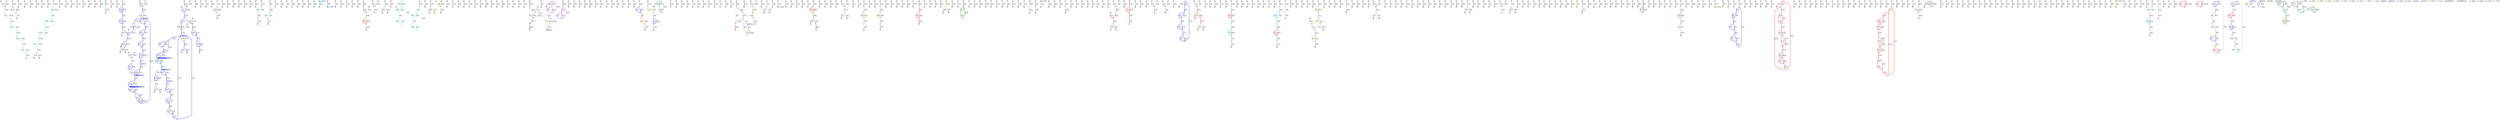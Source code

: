 digraph {
nodesep = 0.5;
node [shape = circle, label = "", height = 0.3];
"0" [style = "filled", fillcolor = "grey"];
"1" [style = "filled", fillcolor = "grey"];
"2" [style = "filled", fillcolor = "grey"];
"3" [style = "filled", fillcolor = "grey"];
"4" [style = "filled", fillcolor = "grey"];
"5" [style = "filled", fillcolor = "grey"];
"6" [style = "filled", fillcolor = "grey"];
"7" [style = "filled", fillcolor = "grey"];
"8" [style = "filled", fillcolor = "grey"];
"9" [style = "filled", fillcolor = "grey"];
"10" [style = "filled", fillcolor = "grey"];
"11" [style = "filled", fillcolor = "grey"];
"12" [style = "filled", fillcolor = "grey"];
"13" [style = "filled", fillcolor = "grey"];
"14" [style = "filled", fillcolor = "grey"];
"15" [style = "filled", fillcolor = "grey"];
"16" [style = "filled", fillcolor = "grey"];
"17" [style = "filled", fillcolor = "grey"];
"18" [style = "filled", fillcolor = "grey"];
"19" [style = "filled", fillcolor = "grey"];
"20" [style = "filled", fillcolor = "grey"];
"21" [style = "filled", fillcolor = "grey"];
"22" [style = "filled", fillcolor = "grey"];
"23" [style = "filled", fillcolor = "grey"];
"24" [style = "filled", fillcolor = "grey"];
"25" [style = "filled", fillcolor = "grey"];
"26" [style = "filled", fillcolor = "grey"];
"27" [style = "filled", fillcolor = "grey"];
"28" [style = "filled", fillcolor = "grey"];
"29" [style = "filled", fillcolor = "grey"];
"30" [style = "filled", fillcolor = "grey"];
"31" [style = "filled", fillcolor = "grey"];
"32" [style = "filled", fillcolor = "grey"];
"33" [style = "filled", fillcolor = "grey"];
"34" [style = "filled", fillcolor = "grey"];
"35" [style = "filled", fillcolor = "grey"];
"36" [style = "filled", fillcolor = "grey"];
"37" [style = "filled", fillcolor = "grey"];
"38" [style = "filled", fillcolor = "grey"];
"39" [style = "filled", fillcolor = "grey"];
"40" [style = "filled", fillcolor = "grey"];
"41" [style = "filled", fillcolor = "grey"];
"42" [style = "filled", fillcolor = "grey"];
"43" [style = "filled", fillcolor = "grey"];
"44" [style = "filled", fillcolor = "grey"];
"45" [style = "filled", fillcolor = "grey"];
"46" [style = "filled", fillcolor = "grey"];
"47" [style = "filled", fillcolor = "grey"];
"48" [style = "filled", fillcolor = "grey"];
"49" [style = "filled", fillcolor = "grey"];
"50" [style = "filled", fillcolor = "grey"];
"51" [style = "filled", fillcolor = "grey"];
"52" [style = "filled", fillcolor = "grey"];
"53" [style = "filled", fillcolor = "grey"];
"54" [style = "filled", fillcolor = "grey"];
"55" [style = "filled", fillcolor = "grey"];
"56" [style = "filled", fillcolor = "grey"];
"57" [style = "filled", fillcolor = "grey"];
"58" [style = "filled", fillcolor = "grey"];
"59" [style = "filled", fillcolor = "grey"];
"60" [style = "filled", fillcolor = "grey"];
"61" [style = "filled", fillcolor = "grey"];
"62" [style = "filled", fillcolor = "grey"];
"63" [style = "filled", fillcolor = "grey"];
"64" [style = "filled", fillcolor = "grey"];
"65" [style = "filled", fillcolor = "grey"];
"66" [style = "filled", fillcolor = "grey"];
"67" [style = "filled", fillcolor = "grey"];
"68" [style = "filled", fillcolor = "grey"];
"69" [style = "filled", fillcolor = "grey"];
"70" [style = "filled", fillcolor = "grey"];
"71" [style = "filled", fillcolor = "grey"];
"72" [style = "filled", fillcolor = "grey"];
"73" [style = "filled", fillcolor = "grey"];
"74" [style = "filled", fillcolor = "grey"];
"75" [style = "filled", fillcolor = "grey"];
"76" [style = "filled", fillcolor = "grey"];
"77" [style = "filled", fillcolor = "grey"];
"78" [style = "filled", fillcolor = "grey"];
"79" [style = "filled", fillcolor = "grey"];
"80" [style = "filled", fillcolor = "grey"];
"81" [style = "filled", fillcolor = "grey"];
"82" [style = "filled", fillcolor = "grey"];
"83" [style = "filled", fillcolor = "grey"];
"84" [style = "filled", fillcolor = "grey"];
"85" [style = "filled", fillcolor = "grey"];
"86" [style = "filled", fillcolor = "grey"];
"87" [style = "filled", fillcolor = "grey"];
"88" [style = "filled", fillcolor = "grey"];
"89" [style = "filled", fillcolor = "grey"];
"90" [style = "filled", fillcolor = "grey"];
"91" [style = "filled", fillcolor = "grey"];
"92" [style = "filled", fillcolor = "grey"];
"93" [style = "filled", fillcolor = "grey"];
"94" [style = "filled", fillcolor = "grey"];
"95" [style = "filled", fillcolor = "grey"];
"96" [style = "filled", fillcolor = "grey"];
"97" [style = "filled", fillcolor = "grey"];
"98" [style = "filled", fillcolor = "grey"];
"99" [style = "filled", fillcolor = "grey"];
"100" [style = "filled", fillcolor = "grey"];
"101" [style = "filled", fillcolor = "grey"];
"102" [style = "filled", fillcolor = "grey"];
"103" [style = "filled", fillcolor = "grey"];
"104" [style = "filled", fillcolor = "grey"];
"105" [style = "filled", fillcolor = "grey"];
"106" [style = "filled", fillcolor = "grey"];
"107" [style = "filled", fillcolor = "grey"];
"108" [style = "filled", fillcolor = "grey"];
"109" [style = "filled", fillcolor = "grey"];
"110" [style = "filled", fillcolor = "grey"];
"111" [style = "filled", fillcolor = "grey"];
"112" [style = "filled", fillcolor = "grey"];
"113" [style = "filled", fillcolor = "grey"];
"114" [style = "filled", fillcolor = "grey"];
"115" [style = "filled", fillcolor = "grey"];
"116" [style = "filled", fillcolor = "grey"];
"117" [style = "filled", fillcolor = "grey"];
"118" [style = "filled", fillcolor = "grey"];
"119" [style = "filled", fillcolor = "grey"];
"120" [style = "filled", fillcolor = "grey"];
"121" [style = "filled", fillcolor = "grey"];
"122" [style = "filled", fillcolor = "grey"];
"123" [style = "filled", fillcolor = "grey"];
"124" [style = "filled", fillcolor = "grey"];
"125" [style = "filled", fillcolor = "grey"];
"126" [style = "filled", fillcolor = "grey"];
"127" [style = "filled", fillcolor = "grey"];
"128" [style = "filled", fillcolor = "grey"];
"129" [style = "filled", fillcolor = "grey"];
"130" [style = "filled", fillcolor = "grey"];
"131" [style = "filled", fillcolor = "grey"];
"132" [style = "filled", fillcolor = "grey"];
"133" [style = "filled", fillcolor = "grey"];
"134" [style = "filled", fillcolor = "grey"];
"135" [style = "filled", fillcolor = "grey"];
"136" [style = "filled", fillcolor = "grey"];
"137" [style = "filled", fillcolor = "grey"];
"138" [style = "filled", fillcolor = "grey"];
"139" [style = "filled", fillcolor = "grey"];
"140" [style = "filled", fillcolor = "grey"];
"141" [style = "filled", fillcolor = "grey"];
"142" [style = "filled", fillcolor = "grey"];
"143" [style = "filled", fillcolor = "grey"];
"144" [style = "filled", fillcolor = "grey"];
"145" [style = "filled", fillcolor = "grey"];
"146" [style = "filled", fillcolor = "grey"];
"147" [style = "filled", fillcolor = "grey"];
"148" [style = "filled", fillcolor = "grey"];
"149" [style = "filled", fillcolor = "grey"];
"150" [style = "filled", fillcolor = "grey"];
"151" [style = "filled", fillcolor = "grey"];
"152" [style = "filled", fillcolor = "grey"];
"153" [style = "filled", fillcolor = "grey"];
"154" [style = "filled", fillcolor = "grey"];
"155" [style = "filled", fillcolor = "grey"];
"156" [style = "filled", fillcolor = "grey"];
"157" [style = "filled", fillcolor = "grey"];
"158" [style = "filled", fillcolor = "grey"];
"159" [style = "filled", fillcolor = "grey"];
"160" [style = "filled", fillcolor = "grey"];
"161" [style = "filled", fillcolor = "grey"];
"162" [style = "filled", fillcolor = "grey"];
"163" [style = "filled", fillcolor = "grey"];
"164" [style = "filled", fillcolor = "grey"];
"165" [style = "filled", fillcolor = "grey"];
"166" [style = "filled", fillcolor = "grey"];
"167" [style = "filled", fillcolor = "grey"];
"168" [style = "filled", fillcolor = "grey"];
"169" [style = "filled", fillcolor = "grey"];
"170" [style = "filled", fillcolor = "grey"];
"171" [style = "filled", fillcolor = "grey"];
"172" [style = "filled", fillcolor = "grey"];
"173" [style = "filled", fillcolor = "grey"];
"174" [style = "filled", fillcolor = "grey"];
"175" [style = "filled", fillcolor = "grey"];
"176" [style = "filled", fillcolor = "grey"];
"177" [style = "filled", fillcolor = "grey"];
"178" [style = "filled", fillcolor = "grey"];
"179" [style = "filled", fillcolor = "grey"];
"180" [style = "filled", fillcolor = "grey"];
"181" [style = "filled", fillcolor = "grey"];
"182" [style = "filled", fillcolor = "grey"];
"183" [style = "filled", fillcolor = "grey"];
"184" [style = "filled", fillcolor = "grey"];
"185" [style = "filled", fillcolor = "grey"];
"186" [style = "filled", fillcolor = "grey"];
"187" [style = "filled", fillcolor = "grey"];
"188" [style = "filled", fillcolor = "grey"];
"189" [style = "filled", fillcolor = "grey"];
"190" [style = "filled", fillcolor = "grey"];
"191" [style = "filled", fillcolor = "grey"];
"192" [style = "filled", fillcolor = "grey"];
"193" [style = "filled", fillcolor = "grey"];
"194" [style = "filled", fillcolor = "grey"];
"195" [style = "filled", fillcolor = "grey"];
"196" [style = "filled", fillcolor = "grey"];
"197" [style = "filled", fillcolor = "grey"];
"198" [style = "filled", fillcolor = "grey"];
"199" [style = "filled", fillcolor = "grey"];
"200" [style = "filled", fillcolor = "grey"];
"201" [style = "filled", fillcolor = "grey"];
"202" [style = "filled", fillcolor = "grey"];
"203" [style = "filled", fillcolor = "grey"];
"204" [style = "filled", fillcolor = "grey"];
"205" [style = "filled", fillcolor = "grey"];
"206" [style = "filled", fillcolor = "grey"];
"207" [style = "filled", fillcolor = "grey"];
"208" [style = "filled", fillcolor = "grey"];
"209" [style = "filled", fillcolor = "grey"];
"210" [style = "filled", fillcolor = "grey"];
"211" [style = "filled", fillcolor = "grey"];
"212" [style = "filled", fillcolor = "grey"];
"213" [style = "filled", fillcolor = "grey"];
"214" [style = "filled", fillcolor = "grey"];
"215" [style = "filled", fillcolor = "grey"];
"216" [style = "filled", fillcolor = "grey"];
"217" [style = "filled", fillcolor = "grey"];
"218" [style = "filled", fillcolor = "grey"];
"219" [style = "filled", fillcolor = "grey"];
"220" [style = "filled", fillcolor = "grey"];
"221" [style = "filled", fillcolor = "grey"];
"222" [style = "filled", fillcolor = "grey"];
"223" [style = "filled", fillcolor = "grey"];
"224" [style = "filled", fillcolor = "grey"];
"225" [style = "filled", fillcolor = "grey"];
"226" [style = "filled", fillcolor = "grey"];
"227" [style = "filled", fillcolor = "grey"];
"228" [style = "filled", fillcolor = "grey"];
"229" [style = "filled", fillcolor = "grey"];
"230" [style = "filled", fillcolor = "grey"];
"231" [style = "filled", fillcolor = "grey"];
"232" [style = "filled", fillcolor = "grey"];
"233" [style = "filled", fillcolor = "grey"];
"234" [style = "filled", fillcolor = "grey"];
"235" [style = "filled", fillcolor = "grey"];
"236" [style = "filled", fillcolor = "grey"];
"237" [style = "filled", fillcolor = "grey"];
"238" [style = "filled", fillcolor = "grey"];
"239" [style = "filled", fillcolor = "grey"];
"240" [style = "filled", fillcolor = "grey"];
"241" [style = "filled", fillcolor = "grey"];
"242" [style = "filled", fillcolor = "grey"];
"243" [style = "filled", fillcolor = "grey"];
"244" [style = "filled", fillcolor = "grey"];
"245" [style = "filled", fillcolor = "grey"];
"246" [style = "filled", fillcolor = "grey"];
"247" [style = "filled", fillcolor = "grey"];
"248" [style = "filled", fillcolor = "grey"];
"249" [style = "filled", fillcolor = "grey"];
"250" [style = "filled", fillcolor = "grey"];
"251" [style = "filled", fillcolor = "grey"];
"252" [style = "filled", fillcolor = "grey"];
"253" [style = "filled", fillcolor = "grey"];
"254" [style = "filled", fillcolor = "grey"];
"255" [style = "filled", fillcolor = "grey"];
"256" [style = "filled", fillcolor = "grey"];
"257" [style = "filled", fillcolor = "grey"];
"258" [style = "filled", fillcolor = "grey"];
"259" [style = "filled", fillcolor = "grey"];
"260" [style = "filled", fillcolor = "grey"];
"261" [style = "filled", fillcolor = "grey"];
"262" [style = "filled", fillcolor = "grey"];
"263" [style = "filled", fillcolor = "grey"];
"264" [style = "filled", fillcolor = "grey"];
"265" [style = "filled", fillcolor = "grey"];
"266" [style = "filled", fillcolor = "grey"];
"267" [style = "filled", fillcolor = "grey"];
"268" [style = "filled", fillcolor = "grey"];
"269" [style = "filled", fillcolor = "grey"];
"270" [style = "filled", fillcolor = "grey"];
"271" [style = "filled", fillcolor = "grey"];
"272" [style = "filled", fillcolor = "grey"];
"273" [style = "filled", fillcolor = "grey"];
"274" [style = "filled", fillcolor = "grey"];
"275" [style = "filled", fillcolor = "grey"];
"276" [style = "filled", fillcolor = "grey"];
"277" [style = "filled", fillcolor = "grey"];
"278" [style = "filled", fillcolor = "grey"];
"279" [style = "filled", fillcolor = "grey"];
"280" [style = "filled", fillcolor = "grey"];
"281" [style = "filled", fillcolor = "grey"];
"282" [style = "filled", fillcolor = "grey"];
"283" [style = "filled", fillcolor = "grey"];
"284" [style = "filled", fillcolor = "grey"];
"285" [style = "filled", fillcolor = "grey"];
"286" [style = "filled", fillcolor = "grey"];
"287" [style = "filled", fillcolor = "grey"];
"288" [style = "filled", fillcolor = "grey"];
"289" [style = "filled", fillcolor = "grey"];
"290" [style = "filled", fillcolor = "grey"];
"291" [style = "filled", fillcolor = "grey"];
"292" [style = "filled", fillcolor = "grey"];
"293" [style = "filled", fillcolor = "grey"];
"294" [style = "filled", fillcolor = "grey"];
"295" [style = "filled", fillcolor = "grey"];
"296" [style = "filled", fillcolor = "grey"];
"297" [style = "filled", fillcolor = "grey"];
"298" [style = "filled", fillcolor = "grey"];
"299" [style = "filled", fillcolor = "grey"];
"300" [style = "filled", fillcolor = "grey"];
"301" [style = "filled", fillcolor = "grey"];
"302" [style = "filled", fillcolor = "grey"];
"303" [style = "filled", fillcolor = "grey"];
"304" [style = "filled", fillcolor = "grey"];
"305" [style = "filled", fillcolor = "grey"];
"306" [style = "filled", fillcolor = "grey"];
"307" [style = "filled", fillcolor = "grey"];
"308" [style = "filled", fillcolor = "grey"];
"309" [style = "filled", fillcolor = "grey"];
"310" [style = "filled", fillcolor = "grey"];
"311" [style = "filled", fillcolor = "grey"];
"312" [style = "filled", fillcolor = "grey"];
"313" [style = "filled", fillcolor = "grey"];
"314" [style = "filled", fillcolor = "grey"];
"315" [style = "filled", fillcolor = "grey"];
"316" [style = "filled", fillcolor = "grey"];
"317" [style = "filled", fillcolor = "grey"];
"318" [style = "filled", fillcolor = "grey"];
"319" [style = "filled", fillcolor = "grey"];
"320" [style = "filled", fillcolor = "grey"];
"321" [style = "filled", fillcolor = "grey"];
"322" [style = "filled", fillcolor = "grey"];
"323" [style = "filled", fillcolor = "grey"];
"324" [style = "filled", fillcolor = "grey"];
"325" [style = "filled", fillcolor = "grey"];
"326" [style = "filled", fillcolor = "grey"];
"327" [style = "filled", fillcolor = "grey"];
"328" [style = "filled", fillcolor = "grey"];
"329" [style = "filled", fillcolor = "grey"];
"330" [style = "filled", fillcolor = "grey"];
"331" [style = "filled", fillcolor = "grey"];
"332" [style = "filled", fillcolor = "grey"];
"333" [style = "filled", fillcolor = "grey"];
"334" [style = "filled", fillcolor = "grey"];
"335" [style = "filled", fillcolor = "grey"];
"336" [style = "filled", fillcolor = "grey"];
"337" [style = "filled", fillcolor = "grey"];
"338" [style = "filled", fillcolor = "grey"];
"339" [style = "filled", fillcolor = "grey"];
"340" [style = "filled", fillcolor = "grey"];
"341" [style = "filled", fillcolor = "grey"];
"342" [style = "filled", fillcolor = "grey"];
"343" [style = "filled", fillcolor = "grey"];
"344" [style = "filled", fillcolor = "grey"];
"345" [style = "filled", fillcolor = "grey"];
"346" [style = "filled", fillcolor = "grey"];
"347" [style = "filled", fillcolor = "grey"];
"348" [style = "filled", fillcolor = "grey"];
"349" [style = "filled", fillcolor = "grey"];
"350" [style = "filled", fillcolor = "grey"];
"351" [style = "filled", fillcolor = "grey"];
"352" [style = "filled", fillcolor = "grey"];
"353" [style = "filled", fillcolor = "grey"];
"354" [style = "filled", fillcolor = "grey"];
"355" [style = "filled", fillcolor = "grey"];
"356" [style = "filled", fillcolor = "grey"];
"357" [style = "filled", fillcolor = "grey"];
"358" [style = "filled", fillcolor = "grey"];
"359" [style = "filled", fillcolor = "grey"];
"360" [style = "filled", fillcolor = "grey"];
"361" [style = "filled", fillcolor = "grey"];
"362" [style = "filled", fillcolor = "grey"];
"363" [style = "filled", fillcolor = "grey"];
"364" [style = "filled", fillcolor = "grey"];
"365" [style = "filled", fillcolor = "grey"];
"366" [style = "filled", fillcolor = "grey"];
"367" [style = "filled", fillcolor = "grey"];
"368" [style = "filled", fillcolor = "grey"];
"369" [style = "filled", fillcolor = "grey"];
"370" [style = "filled", fillcolor = "grey"];
"371" [style = "filled", fillcolor = "grey"];
"372" [style = "filled", fillcolor = "grey"];
"373" [style = "filled", fillcolor = "grey"];
"374" [style = "filled", fillcolor = "grey"];
"375" [style = "filled", fillcolor = "grey"];
"376" [style = "filled", fillcolor = "grey"];
"377" [style = "filled", fillcolor = "grey"];
"378" [style = "filled", fillcolor = "grey"];
"379" [style = "filled", fillcolor = "grey"];
"380" [style = "filled", fillcolor = "grey"];
"381" [style = "filled", fillcolor = "grey"];
"382" [style = "filled", fillcolor = "grey"];
"383" [style = "filled", fillcolor = "grey"];
"384" [style = "filled", fillcolor = "grey"];
"385" [style = "filled", fillcolor = "grey"];
"386" [style = "filled", fillcolor = "grey"];
"387" [style = "filled", fillcolor = "grey"];
"388" [style = "filled", fillcolor = "grey"];
"389" [style = "filled", fillcolor = "grey"];
"390" [style = "filled", fillcolor = "grey"];
"391" [style = "filled", fillcolor = "grey"];
"392" [style = "filled", fillcolor = "grey"];
"393" [style = "filled", fillcolor = "grey"];
"394" [style = "filled", fillcolor = "grey"];
"395" [style = "filled", fillcolor = "grey"];
"396" [style = "filled", fillcolor = "grey"];
"397" [style = "filled", fillcolor = "grey"];
"398" [style = "filled", fillcolor = "grey"];
"399" [style = "filled", fillcolor = "grey"];
"400" [style = "filled", fillcolor = "grey"];
"401" [style = "filled", fillcolor = "grey"];
"402" [style = "filled", fillcolor = "grey"];
"403" [style = "filled", fillcolor = "grey"];
"404" [style = "filled", fillcolor = "grey"];
"405" [style = "filled", fillcolor = "grey"];
"406" [style = "filled", fillcolor = "grey"];
"407" [style = "filled", fillcolor = "grey"];
"408" [style = "filled", fillcolor = "grey"];
"409" [style = "filled", fillcolor = "grey"];
"410" [style = "filled", fillcolor = "grey"];
"411" [style = "filled", fillcolor = "grey"];
"412" [style = "filled", fillcolor = "grey"];
"413" [style = "filled", fillcolor = "grey"];
"414" [style = "filled", fillcolor = "grey"];
"415" [style = "filled", fillcolor = "grey"];
"416" [style = "filled", fillcolor = "grey"];
"417" [style = "filled", fillcolor = "grey"];
"418" [style = "filled", fillcolor = "grey"];
"419" [style = "filled", fillcolor = "grey"];
"420" [style = "filled", fillcolor = "grey"];
"421" [style = "filled", fillcolor = "grey"];
"422" [style = "filled", fillcolor = "grey"];
"423" [style = "filled", fillcolor = "grey"];
"424" [style = "filled", fillcolor = "grey"];
"425" [style = "filled", fillcolor = "grey"];
"426" [style = "filled", fillcolor = "grey"];
"427" [style = "filled", fillcolor = "grey"];
"428" [style = "filled", fillcolor = "grey"];
"429" [style = "filled", fillcolor = "grey"];
"430" [style = "filled", fillcolor = "grey"];
"431" [style = "filled", fillcolor = "grey"];
"432" [style = "filled", fillcolor = "grey"];
"433" [style = "filled", fillcolor = "grey"];
"434" [style = "filled", fillcolor = "grey"];
"435" [style = "filled", fillcolor = "grey"];
"436" [style = "filled", fillcolor = "grey"];
"437" [style = "filled", fillcolor = "grey"];
"438" [style = "filled", fillcolor = "grey"];
"439" [style = "filled", fillcolor = "grey"];
"440" [style = "filled", fillcolor = "grey"];
"441" [style = "filled", fillcolor = "grey"];
"442" [style = "filled", fillcolor = "grey"];
"443" [style = "filled", fillcolor = "grey"];
"444" [style = "filled", fillcolor = "grey"];
"445" [style = "filled", fillcolor = "grey"];
"446" [style = "filled", fillcolor = "grey"];
"447" [style = "filled", fillcolor = "grey"];
"448" [style = "filled", fillcolor = "grey"];
"449" [style = "filled", fillcolor = "grey"];
"450" [style = "filled", fillcolor = "grey"];
"451" [style = "filled", fillcolor = "grey"];
"452" [style = "filled", fillcolor = "grey"];
"453" [style = "filled", fillcolor = "grey"];
"454" [style = "filled", fillcolor = "grey"];
"455" [style = "filled", fillcolor = "grey"];
"456" [style = "filled", fillcolor = "grey"];
"457" [style = "filled", fillcolor = "grey"];
"458" [style = "filled", fillcolor = "grey"];
"459" [style = "filled", fillcolor = "grey"];
"460" [style = "filled", fillcolor = "grey"];
"461" [style = "filled", fillcolor = "grey"];
"462" [style = "filled", fillcolor = "grey"];
"463" [style = "filled", fillcolor = "grey"];
"464" [style = "filled", fillcolor = "grey"];
"465" [style = "filled", fillcolor = "grey"];
"466" [style = "filled", fillcolor = "grey"];
"467" [style = "filled", fillcolor = "grey"];
"468" [style = "filled", fillcolor = "grey"];
"469" [style = "filled", fillcolor = "grey"];
"470" [style = "filled", fillcolor = "grey"];
"471" [style = "filled", fillcolor = "grey"];
"472" [style = "filled", fillcolor = "grey"];
"473" [style = "filled", fillcolor = "grey"];
"474" [style = "filled", fillcolor = "grey"];
"475" [style = "filled", fillcolor = "grey"];
"476" [style = "filled", fillcolor = "grey"];
"477" [style = "filled", fillcolor = "grey"];
"478" [style = "filled", fillcolor = "grey"];
"479" [style = "filled", fillcolor = "grey"];
"480" [style = "filled", fillcolor = "grey"];
"481" [style = "filled", fillcolor = "grey"];
"482" [style = "filled", fillcolor = "grey"];
"483" [style = "filled", fillcolor = "grey"];
"484" [style = "filled", fillcolor = "grey"];
"485" [style = "filled", fillcolor = "grey"];
"486" [style = "filled", fillcolor = "grey"];
"487" [style = "filled", fillcolor = "grey"];
"488" [style = "filled", fillcolor = "grey"];
"489" [style = "filled", fillcolor = "grey"];
"490" [style = "filled", fillcolor = "grey"];
"491" [style = "filled", fillcolor = "grey"];
"492" [style = "filled", fillcolor = "grey"];
"493" [style = "filled", fillcolor = "grey"];
"494" [style = "filled", fillcolor = "grey"];
"495" [style = "filled", fillcolor = "grey"];
"496" [style = "filled", fillcolor = "grey"];
"497" [style = "filled", fillcolor = "grey"];
"498" [style = "filled", fillcolor = "grey"];
"499" [style = "filled", fillcolor = "grey"];
"500" [style = "filled", fillcolor = "grey"];
"501" [style = "filled", fillcolor = "grey"];
"502" [style = "filled", fillcolor = "grey"];
"503" [style = "filled", fillcolor = "grey"];
"504" [style = "filled", fillcolor = "grey"];
"505" [style = "filled", fillcolor = "grey"];
"506" [style = "filled", fillcolor = "grey"];
"507" [style = "filled", fillcolor = "grey"];
"508" [style = "filled", fillcolor = "grey"];
"509" [style = "filled", fillcolor = "grey"];
"510" [style = "filled", fillcolor = "grey"];
"511" [style = "filled", fillcolor = "grey"];
"512" [style = "filled", fillcolor = "grey"];
"513" [style = "filled", fillcolor = "grey"];
"514" [style = "filled", fillcolor = "grey"];
"515" [style = "filled", fillcolor = "grey"];
"516" [style = "filled", fillcolor = "grey"];
"517" [style = "filled", fillcolor = "grey"];
"518" [style = "filled", fillcolor = "grey"];
"519" [style = "filled", fillcolor = "grey"];
"520" [style = "filled", fillcolor = "grey"];
"521" [style = "filled", fillcolor = "grey"];
"522" [style = "filled", fillcolor = "grey"];
"523" [style = "filled", fillcolor = "grey"];
"524" [style = "filled", fillcolor = "grey"];
"525" [style = "filled", fillcolor = "grey"];
"526" [style = "filled", fillcolor = "grey"];
"527" [style = "filled", fillcolor = "grey"];
"528" [style = "filled", fillcolor = "grey"];
"529" [style = "filled", fillcolor = "grey"];
"530" [style = "filled", fillcolor = "grey"];
"531" [style = "filled", fillcolor = "grey"];
"532" [style = "filled", fillcolor = "grey"];
"533" [style = "filled", fillcolor = "grey"];
"534" [style = "filled", fillcolor = "grey"];
"535" [style = "filled", fillcolor = "grey"];
"536" [style = "filled", fillcolor = "grey"];
"537" [style = "filled", fillcolor = "grey"];
"538" [style = "filled", fillcolor = "grey"];
"539" [style = "filled", fillcolor = "grey"];
"540" [style = "filled", fillcolor = "grey"];
"541" [style = "filled", fillcolor = "grey"];
"542" [style = "filled", fillcolor = "grey"];
"543" [style = "filled", fillcolor = "grey"];
"544" [style = "filled", fillcolor = "grey"];
"545" [style = "filled", fillcolor = "grey"];
"546" [style = "filled", fillcolor = "grey"];
"547" [style = "filled", fillcolor = "grey"];
"548" [style = "filled", fillcolor = "grey"];
"549" [style = "filled", fillcolor = "grey"];
"550" [style = "filled", fillcolor = "grey"];
"551" [style = "filled", fillcolor = "grey"];
"552" [style = "filled", fillcolor = "grey"];
"553" [style = "filled", fillcolor = "grey"];
"554" [style = "filled", fillcolor = "grey"];
"555" [style = "filled", fillcolor = "grey"];
"556" [style = "filled", fillcolor = "grey"];
"557" [style = "filled", fillcolor = "grey"];
"558" [style = "filled", fillcolor = "grey"];
"559" [style = "filled", fillcolor = "grey"];
"560" [style = "filled", fillcolor = "grey"];
"561" [style = "filled", fillcolor = "grey"];
"562" [style = "filled", fillcolor = "grey"];
"563" [style = "filled", fillcolor = "grey"];
"564" [style = "filled", fillcolor = "grey"];
"565" [style = "filled", fillcolor = "grey"];
"566" [style = "filled", fillcolor = "grey"];
"567" [style = "filled", fillcolor = "grey"];
"568" [style = "filled", fillcolor = "grey"];
"569" [style = "filled", fillcolor = "grey"];
"570" [style = "filled", fillcolor = "grey"];
"571" [style = "filled", fillcolor = "grey"];
"572" [style = "filled", fillcolor = "grey"];
"573" [style = "filled", fillcolor = "grey"];
"574" [style = "filled", fillcolor = "grey"];
"575" [style = "filled", fillcolor = "grey"];
"576" [style = "filled", fillcolor = "grey"];
"577" [style = "filled", fillcolor = "grey"];
"578" [style = "filled", fillcolor = "grey"];
"579" [style = "filled", fillcolor = "grey"];
"580" [style = "filled", fillcolor = "grey"];
"581" [style = "filled", fillcolor = "grey"];
"582" [style = "filled", fillcolor = "grey"];
"583" [style = "filled", fillcolor = "grey"];
"584" [style = "filled", fillcolor = "grey"];
"585" [style = "filled", fillcolor = "grey"];
"586" [style = "filled", fillcolor = "grey"];
"587" [style = "filled", fillcolor = "grey"];
"588" [style = "filled", fillcolor = "grey"];
"589" [style = "filled", fillcolor = "grey"];
"590" [style = "filled", fillcolor = "grey"];
"591" [style = "filled", fillcolor = "grey"];
"592" [style = "filled", fillcolor = "grey"];
"593" [style = "filled", fillcolor = "grey"];
"594" [style = "filled", fillcolor = "grey"];
"595" [style = "filled", fillcolor = "grey"];
"596" [style = "filled", fillcolor = "grey"];
"597" [style = "filled", fillcolor = "grey"];
"598" [style = "filled", fillcolor = "grey"];
"599" [style = "filled", fillcolor = "grey"];
"600" [style = "filled", fillcolor = "grey"];
"601" [style = "filled", fillcolor = "grey"];
"602" [style = "filled", fillcolor = "grey"];
"603" [style = "filled", fillcolor = "grey"];
"604" [style = "filled", fillcolor = "grey"];
"605" [style = "filled", fillcolor = "grey"];
"606" [style = "filled", fillcolor = "grey"];
"607" [style = "filled", fillcolor = "grey"];
"608" [style = "filled", fillcolor = "grey"];
"609" [style = "filled", fillcolor = "grey"];
"610" [style = "filled", fillcolor = "grey"];
"611" [style = "filled", fillcolor = "grey"];
"612" [style = "filled", fillcolor = "grey"];
"613" [style = "filled", fillcolor = "grey"];
"614" [style = "filled", fillcolor = "grey"];
"615" [style = "filled", fillcolor = "grey"];
"616" [style = "filled", fillcolor = "grey"];
"617" [style = "filled", fillcolor = "grey"];
"618" [style = "filled", fillcolor = "grey"];
"619" [style = "filled", fillcolor = "grey"];
"620" [style = "filled", fillcolor = "grey"];
"621" [style = "filled", fillcolor = "grey"];
"622" [style = "filled", fillcolor = "grey"];
"623" [style = "filled", fillcolor = "grey"];
"624" [style = "filled", fillcolor = "grey"];
"625" [style = "filled", fillcolor = "grey"];
"626" [style = "filled", fillcolor = "grey"];
"627" [style = "filled", fillcolor = "grey"];
"628" [style = "filled", fillcolor = "grey"];
"629" [style = "filled", fillcolor = "grey"];
"630" [style = "filled", fillcolor = "grey"];
"631" [style = "filled", fillcolor = "grey"];
"632" [style = "filled", fillcolor = "grey"];
"633" [style = "filled", fillcolor = "grey"];
"634" [style = "filled", fillcolor = "grey"];
"635" [style = "filled", fillcolor = "grey"];
"636" [style = "filled", fillcolor = "grey"];
"637" [style = "filled", fillcolor = "grey"];
"638" [style = "filled", fillcolor = "grey"];
"639" [style = "filled", fillcolor = "grey"];
"640" [style = "filled", fillcolor = "grey"];
"641" [style = "filled", fillcolor = "grey"];
"642" [style = "filled", fillcolor = "grey"];
"643" [style = "filled", fillcolor = "grey"];
"644" [style = "filled", fillcolor = "grey"];
"645" [style = "filled", fillcolor = "grey"];
"646" [style = "filled", fillcolor = "grey"];
"647" [style = "filled", fillcolor = "grey"];
"648" [style = "filled", fillcolor = "grey"];
"649" [style = "filled", fillcolor = "grey"];
"650" [style = "filled", fillcolor = "grey"];
"651" [style = "filled", fillcolor = "grey"];
"652" [style = "filled", fillcolor = "grey"];
"653" [style = "filled", fillcolor = "grey"];
"654" [style = "filled", fillcolor = "grey"];
"655" [style = "filled", fillcolor = "grey"];
"656" [style = "filled", fillcolor = "grey"];
"657" [style = "filled", fillcolor = "grey"];
"658" [style = "filled", fillcolor = "grey"];
"659" [style = "filled", fillcolor = "grey"];
"660" [style = "filled", fillcolor = "grey"];
"661" [style = "filled", fillcolor = "grey"];
"662" [style = "filled", fillcolor = "grey"];
"663" [style = "filled", fillcolor = "grey"];
"664" [style = "filled", fillcolor = "grey"];
"665" [style = "filled", fillcolor = "grey"];
"666" [style = "filled", fillcolor = "grey"];
"667" [style = "filled", fillcolor = "grey"];
"668" [style = "filled", fillcolor = "grey"];
"669" [style = "filled", fillcolor = "grey"];
"670" [style = "filled", fillcolor = "grey"];
"671" [style = "filled", fillcolor = "grey"];
"672" [style = "filled", fillcolor = "grey"];
"673" [style = "filled", fillcolor = "grey"];
"674" [style = "filled", fillcolor = "grey"];
"675" [style = "filled", fillcolor = "grey"];
"676" [style = "filled", fillcolor = "grey"];
"677" [style = "filled", fillcolor = "grey"];
"678" [style = "filled", fillcolor = "grey"];
"679" [style = "filled", fillcolor = "grey"];
"680" [style = "filled", fillcolor = "grey"];
"681" [style = "filled", fillcolor = "grey"];
"682" [style = "filled", fillcolor = "grey"];
"683" [style = "filled", fillcolor = "grey"];
"684" [style = "filled", fillcolor = "grey"];
"685" [style = "filled", fillcolor = "grey"];
"686" [style = "filled", fillcolor = "grey"];
"687" [style = "filled", fillcolor = "grey"];
"688" [style = "filled", fillcolor = "grey"];
"689" [style = "filled", fillcolor = "grey"];
"690" [style = "filled", fillcolor = "grey"];
"691" [style = "filled", fillcolor = "grey"];
"692" [style = "filled", fillcolor = "grey"];
"693" [style = "filled", fillcolor = "grey"];
"694" [style = "filled", fillcolor = "grey"];
"695" [style = "filled", fillcolor = "grey"];
"696" [style = "filled", fillcolor = "grey"];
"697" [style = "filled", fillcolor = "grey"];
"698" [style = "filled", fillcolor = "grey"];
"699" [style = "filled", fillcolor = "grey"];
"700" [style = "filled", fillcolor = "grey"];
"701" [style = "filled", fillcolor = "grey"];
"702" [style = "filled", fillcolor = "grey"];
"703" [style = "filled", fillcolor = "grey"];
"704" [style = "filled", fillcolor = "grey"];
"705" [style = "filled", fillcolor = "grey"];
"706" [style = "filled", fillcolor = "grey"];
"707" [style = "filled", fillcolor = "grey"];
"708" [style = "filled", fillcolor = "grey"];
"709" [style = "filled", fillcolor = "grey"];
"710" [style = "filled", fillcolor = "grey"];
"711" [style = "filled", fillcolor = "grey"];
"712" [style = "filled", fillcolor = "grey"];
"713" [style = "filled", fillcolor = "grey"];
"714" [style = "filled", fillcolor = "grey"];
"715" [style = "filled", fillcolor = "grey"];
"716" [style = "filled", fillcolor = "grey"];
"717" [style = "filled", fillcolor = "grey"];
"718" [style = "filled", fillcolor = "grey"];
"719" [style = "filled", fillcolor = "grey"];
"720" [style = "filled", fillcolor = "grey"];
"721" [style = "filled", fillcolor = "grey"];
"722" [style = "filled", fillcolor = "grey"];
"723" [style = "filled", fillcolor = "grey"];
"724" [style = "filled", fillcolor = "grey"];
"725" [style = "filled", fillcolor = "grey"];
"726" [style = "filled", fillcolor = "grey"];
"727" [style = "filled", fillcolor = "grey"];
"728" [style = "filled", fillcolor = "grey"];
"729" [style = "filled", fillcolor = "grey"];
"730" [style = "filled", fillcolor = "grey"];
"731" [style = "filled", fillcolor = "grey"];
"732" [style = "filled", fillcolor = "grey"];
"733" [style = "filled", fillcolor = "grey"];
"734" [style = "filled", fillcolor = "grey"];
"735" [style = "filled", fillcolor = "grey"];
"736" [style = "filled", fillcolor = "grey"];
"737" [style = "filled", fillcolor = "grey"];
"738" [style = "filled", fillcolor = "grey"];
"739" [style = "filled", fillcolor = "grey"];
"740" [style = "filled", fillcolor = "grey"];
"741" [style = "filled", fillcolor = "grey"];
"313" -> "176" [label = "id 3\l41k 4x", color = "black"] ;
"332" -> "415" [label = "id -3\l41k 4x", color = "black"] ;
"320" -> "742" [label = "id 5\l2.4k 23x", color = "black"] ;
"743" -> "193" [label = "id -5\l2.4k 23x", color = "black"] ;
"742" -> "744" [label = "id 6\l2.3k 29x", color = "darkolivegreen3" , penwidth = 3] ;
"745" -> "743" [label = "id -6\l2.3k 29x", color = "darkolivegreen3" , penwidth = 3] ;
"743" -> "175" [label = "id 7\l2.4k 5x", color = "black"] ;
"609" -> "742" [label = "id -7\l2.4k 5x", color = "black"] ;
"744" -> "454" [label = "id 8\l12k 21x", color = "black"] ;
"680" -> "745" [label = "id -8\l12k 21x", color = "black"] ;
"744" -> "390" [label = "id 9\l3.7k 4x", color = "black"] ;
"521" -> "745" [label = "id -9\l3.7k 4x", color = "black"] ;
"249" -> "339" [label = "id 14\l5k 24x", color = "black"] ;
"406" -> "245" [label = "id -14\l5k 24x", color = "black"] ;
"350" -> "714" [label = "id 19\l2.5k 8x", color = "black"] ;
"435" -> "335" [label = "id -19\l2.5k 8x", color = "black"] ;
"311" -> "540" [label = "id 21\l3.9k 28x", color = "black"] ;
"620" -> "471" [label = "id -21\l3.9k 28x", color = "black"] ;
"353" -> "318" [label = "id 22\l8k 3x", color = "black"] ;
"375" -> "277" [label = "id -22\l8k 3x", color = "black"] ;
"326" -> "242" [label = "id 23\l5k 3x", color = "black"] ;
"467" -> "349" [label = "id -23\l5k 3x", color = "black"] ;
"356" -> "746" [label = "id 24\l1.1k 8x", color = "goldenrod" , penwidth = 3] ;
"747" -> "329" [label = "id -24\l1.1k 8x", color = "goldenrod" , penwidth = 3] ;
"746" -> "158" [label = "id 25\l11k 5x", color = "black"] ;
"260" -> "747" [label = "id -25\l11k 5x", color = "black"] ;
"746" -> "537" [label = "id 26\l12k 3x", color = "black"] ;
"535" -> "747" [label = "id -26\l12k 3x", color = "black"] ;
"380" -> "354" [label = "id 27\l43k 6x", color = "black"] ;
"383" -> "139" [label = "id -27\l43k 6x", color = "black"] ;
"494" -> "298" [label = "id 29\l2.6k 4x", color = "black"] ;
"412" -> "224" [label = "id -29\l2.6k 4x", color = "black"] ;
"408" -> "748" [label = "id 31\l4.9k 28x", color = "red" , penwidth = 3] ;
"749" -> "152" [label = "id -31\l4.9k 28x", color = "red" , penwidth = 3] ;
"748" -> "750" [label = "id 33\l7k 7x", color = "black"] ;
"751" -> "749" [label = "id -33\l7k 7x", color = "black"] ;
"752" -> "753" [label = "id 35\l16k 18x", color = "black"] ;
"754" -> "755" [label = "id -35\l16k 18x", color = "black"] ;
"752" -> "756" [label = "id 36\l2.9k 11x", color = "black"] ;
"757" -> "755" [label = "id -36\l2.9k 11x", color = "black"] ;
"755" -> "758" [label = "id 37\l9k 13x", color = "black"] ;
"759" -> "752" [label = "id -37\l9k 13x", color = "black"] ;
"753" -> "760" [label = "id 38\l1.8k 55x", color = "goldenrod" , penwidth = 3] ;
"761" -> "754" [label = "id -38\l1.8k 55x", color = "goldenrod" , penwidth = 3] ;
"760" -> "759" [label = "id 40\l5k 12x", color = "black"] ;
"758" -> "761" [label = "id -40\l5k 12x", color = "black"] ;
"759" -> "759" [label = "id 42\l3.7k 8x", color = "blue" , penwidth = 3] ;
"758" -> "758" [label = "id -42\l3.7k 8x", color = "blue" , penwidth = 3] ;
"323" -> "712" [label = "id 43\l10k 7x", color = "black"] ;
"248" -> "357" [label = "id -43\l10k 7x", color = "black"] ;
"762" -> "763" [label = "id 45\l11k 2x", color = "red" , penwidth = 3] ;
"764" -> "765" [label = "id -45\l11k 2x", color = "red" , penwidth = 3] ;
"762" -> "763" [label = "id 46\l12k 1x", color = "red" , penwidth = 3] ;
"764" -> "765" [label = "id -46\l12k 1x", color = "red" , penwidth = 3] ;
"306" -> "365" [label = "id 53\l18k 3x", color = "black"] ;
"157" -> "156" [label = "id -53\l18k 3x", color = "black"] ;
"267" -> "478" [label = "id 55\l7k 4x", color = "black"] ;
"363" -> "266" [label = "id -55\l7k 4x", color = "black"] ;
"500" -> "766" [label = "id 56\l2.2k 3x", color = "black"] ;
"767" -> "263" [label = "id -56\l2.2k 3x", color = "black"] ;
"766" -> "768" [label = "id 57\l1.9k 5x", color = "blue" , penwidth = 3] ;
"769" -> "767" [label = "id -57\l1.9k 5x", color = "blue" , penwidth = 3] ;
"767" -> "770" [label = "id 58\l14k 4x", color = "blue" , penwidth = 3] ;
"771" -> "766" [label = "id -58\l14k 4x", color = "blue" , penwidth = 3] ;
"768" -> "772" [label = "id 59\l5k 2x", color = "blue" , penwidth = 3] ;
"773" -> "769" [label = "id -59\l5k 2x", color = "blue" , penwidth = 3] ;
"768" -> "772" [label = "id 60\l5k 1x", color = "blue" , penwidth = 3] ;
"773" -> "769" [label = "id -60\l5k 1x", color = "blue" , penwidth = 3] ;
"772" -> "774" [label = "id 61\l1.5k 4x", color = "blue" , penwidth = 3] ;
"775" -> "773" [label = "id -61\l1.5k 4x", color = "blue" , penwidth = 3] ;
"774" -> "776" [label = "id 62\l2.5k 3x", color = "blue" , penwidth = 3] ;
"777" -> "775" [label = "id -62\l2.5k 3x", color = "blue" , penwidth = 3] ;
"774" -> "776" [label = "id 63\l2.2k 1x", color = "blue" , penwidth = 3] ;
"777" -> "775" [label = "id -63\l2.2k 1x", color = "blue" , penwidth = 3] ;
"776" -> "778" [label = "id 64\l3.6k 5x", color = "blue" , penwidth = 3] ;
"779" -> "777" [label = "id -64\l3.6k 5x", color = "blue" , penwidth = 3] ;
"778" -> "780" [label = "id 65\l0.7k 2x", color = "blue" , penwidth = 3] ;
"781" -> "779" [label = "id -65\l0.7k 2x", color = "blue" , penwidth = 3] ;
"778" -> "780" [label = "id 66\l0.7k 2x", color = "blue" , penwidth = 3] ;
"781" -> "779" [label = "id -66\l0.7k 2x", color = "blue" , penwidth = 3] ;
"780" -> "771" [label = "id 67\l2.2k 5x", color = "blue" , penwidth = 3] ;
"770" -> "781" [label = "id -67\l2.2k 5x", color = "blue" , penwidth = 3] ;
"244" -> "296" [label = "id 70\l8k 3x", color = "black"] ;
"575" -> "370" [label = "id -70\l8k 3x", color = "black"] ;
"782" -> "783" [label = "id 71\l2.5k 14x", color = "black"] ;
"784" -> "785" [label = "id -71\l2.5k 14x", color = "black"] ;
"783" -> "786" [label = "id 72\l3.6k 15x", color = "black"] ;
"787" -> "784" [label = "id -72\l3.6k 15x", color = "black"] ;
"783" -> "787" [label = "id 73\l7k 1x", color = "darkgoldenrod1" , penwidth = 3] ;
"786" -> "784" [label = "id -73\l7k 1x", color = "darkgoldenrod1" , penwidth = 3] ;
"785" -> "788" [label = "id 74\l2.9k 2x", color = "goldenrod" , penwidth = 3] ;
"789" -> "782" [label = "id -74\l2.9k 2x", color = "goldenrod" , penwidth = 3] ;
"785" -> "788" [label = "id 75\l0.8k 1x", color = "goldenrod" , penwidth = 3] ;
"789" -> "782" [label = "id -75\l0.8k 1x", color = "goldenrod" , penwidth = 3] ;
"786" -> "304" [label = "id 76\l2.3k 10x", color = "black"] ;
"303" -> "787" [label = "id -76\l2.3k 10x", color = "black"] ;
"124" -> "327" [label = "id 86\l13k 10x", color = "black"] ;
"241" -> "279" [label = "id -86\l13k 10x", color = "black"] ;
"233" -> "610" [label = "id 90\l33k 4x", color = "black"] ;
"441" -> "252" [label = "id -90\l33k 4x", color = "black"] ;
"385" -> "751" [label = "id 94\l2.6k 34x", color = "darkgreen" , penwidth = 3] ;
"750" -> "112" [label = "id -94\l2.6k 34x", color = "darkgreen" , penwidth = 3] ;
"751" -> "757" [label = "id 95\l2.8k 13x", color = "darkgreen" , penwidth = 3] ;
"756" -> "750" [label = "id -95\l2.8k 13x", color = "darkgreen" , penwidth = 3] ;
"586" -> "587" [label = "id 98\l3.0k 4x", color = "black"] ;
"613" -> "524" [label = "id -98\l3.0k 4x", color = "black"] ;
"414" -> "416" [label = "id 100\l16k 3x", color = "black"] ;
"418" -> "372" [label = "id -100\l16k 3x", color = "black"] ;
"236" -> "790" [label = "id 101\l11k 3x", color = "black"] ;
"791" -> "389" [label = "id -101\l11k 3x", color = "black"] ;
"649" -> "344" [label = "id 106\l14k 5x", color = "black"] ;
"336" -> "424" [label = "id -106\l14k 5x", color = "black"] ;
"659" -> "322" [label = "id 108\l14k 8x", color = "black"] ;
"427" -> "428" [label = "id -108\l14k 8x", color = "black"] ;
"430" -> "431" [label = "id 109\l5k 3x", color = "black"] ;
"421" -> "423" [label = "id -109\l5k 3x", color = "black"] ;
"433" -> "110" [label = "id 111\l2.8k 3x", color = "black"] ;
"108" -> "93" [label = "id -111\l2.8k 3x", color = "black"] ;
"283" -> "348" [label = "id 114\l20k 3x", color = "black"] ;
"437" -> "438" [label = "id -114\l20k 3x", color = "black"] ;
"240" -> "319" [label = "id 115\l5k 3x", color = "black"] ;
"222" -> "226" [label = "id -115\l5k 3x", color = "black"] ;
"533" -> "288" [label = "id 116\l13k 4x", color = "black"] ;
"282" -> "294" [label = "id -116\l13k 4x", color = "black"] ;
"792" -> "793" [label = "id 119\l3.3k 1x", color = "blue" , penwidth = 3] ;
"794" -> "795" [label = "id -119\l3.3k 1x", color = "blue" , penwidth = 3] ;
"792" -> "793" [label = "id 120\l3.9k 3x", color = "blue" , penwidth = 3] ;
"794" -> "795" [label = "id -120\l3.9k 3x", color = "blue" , penwidth = 3] ;
"793" -> "796" [label = "id 122\l5k 3x", color = "black"] ;
"797" -> "794" [label = "id -122\l5k 3x", color = "black"] ;
"796" -> "798" [label = "id 123\l1.0k 1x", color = "darkgoldenrod1" , penwidth = 3] ;
"799" -> "797" [label = "id -123\l1.0k 1x", color = "darkgoldenrod1" , penwidth = 3] ;
"796" -> "798" [label = "id 124\l0.9k 3x", color = "darkgoldenrod1" , penwidth = 3] ;
"799" -> "797" [label = "id -124\l0.9k 3x", color = "darkgoldenrod1" , penwidth = 3] ;
"451" -> "452" [label = "id 135\l8k 3x", color = "black"] ;
"580" -> "581" [label = "id -135\l8k 3x", color = "black"] ;
"256" -> "727" [label = "id 138\l15k 10x", color = "black"] ;
"728" -> "456" [label = "id -138\l15k 10x", color = "black"] ;
"457" -> "800" [label = "id 139\l18k 5x", color = "black"] ;
"801" -> "713" [label = "id -139\l18k 5x", color = "black"] ;
"800" -> "802" [label = "id 140\l1.0k 8x", color = "black"] ;
"803" -> "801" [label = "id -140\l1.0k 8x", color = "black"] ;
"802" -> "804" [label = "id 142\l4.6k 2x", color = "deepskyblue1" , penwidth = 3] ;
"805" -> "803" [label = "id -142\l4.6k 2x", color = "deepskyblue1" , penwidth = 3] ;
"802" -> "804" [label = "id 143\l4.6k 4x", color = "deepskyblue1" , penwidth = 3] ;
"805" -> "803" [label = "id -143\l4.6k 4x", color = "deepskyblue1" , penwidth = 3] ;
"806" -> "807" [label = "id 146\l5k 3x", color = "aquamarine1" , penwidth = 3] ;
"808" -> "809" [label = "id -146\l5k 3x", color = "aquamarine1" , penwidth = 3] ;
"806" -> "807" [label = "id 147\l5k 3x", color = "aquamarine1" , penwidth = 3] ;
"808" -> "809" [label = "id -147\l5k 3x", color = "aquamarine1" , penwidth = 3] ;
"468" -> "301" [label = "id 154\l22k 5x", color = "black"] ;
"447" -> "470" [label = "id -154\l22k 5x", color = "black"] ;
"506" -> "507" [label = "id 159\l6k 3x", color = "black"] ;
"188" -> "429" [label = "id -159\l6k 3x", color = "black"] ;
"625" -> "810" [label = "id 160\l14k 3x", color = "black"] ;
"811" -> "422" [label = "id -160\l14k 3x", color = "black"] ;
"810" -> "399" [label = "id 161\l1.3k 3x", color = "black"] ;
"475" -> "811" [label = "id -161\l1.3k 3x", color = "black"] ;
"811" -> "347" [label = "id 162\l5k 3x", color = "black"] ;
"261" -> "810" [label = "id -162\l5k 3x", color = "black"] ;
"485" -> "487" [label = "id 170\l11k 4x", color = "black"] ;
"290" -> "486" [label = "id -170\l11k 4x", color = "black"] ;
"812" -> "736" [label = "id 174\l2.0k 3x", color = "deepskyblue1" , penwidth = 3] ;
"27" -> "813" [label = "id -174\l2.0k 3x", color = "deepskyblue1" , penwidth = 3] ;
"165" -> "367" [label = "id 178\l2.4k 3x", color = "black"] ;
"378" -> "382" [label = "id -178\l2.4k 3x", color = "black"] ;
"136" -> "490" [label = "id 179\l35k 4x", color = "black"] ;
"461" -> "341" [label = "id -179\l35k 4x", color = "black"] ;
"814" -> "403" [label = "id 181\l12k 13x", color = "black"] ;
"393" -> "815" [label = "id -181\l12k 13x", color = "black"] ;
"814" -> "82" [label = "id 182\l9k 4x", color = "black"] ;
"83" -> "815" [label = "id -182\l9k 4x", color = "black"] ;
"492" -> "816" [label = "id 184\l12k 6x", color = "blue" , penwidth = 3] ;
"817" -> "398" [label = "id -184\l12k 6x", color = "blue" , penwidth = 3] ;
"816" -> "818" [label = "id 185\l1.1k 13x", color = "blue" , penwidth = 3] ;
"819" -> "817" [label = "id -185\l1.1k 13x", color = "blue" , penwidth = 3] ;
"817" -> "731" [label = "id 186\l10k 5x", color = "black"] ;
"732" -> "816" [label = "id -186\l10k 5x", color = "black"] ;
"818" -> "820" [label = "id 187\l1.1k 3x", color = "black"] ;
"821" -> "819" [label = "id -187\l1.1k 3x", color = "black"] ;
"818" -> "820" [label = "id 188\l1.1k 8x", color = "black"] ;
"821" -> "819" [label = "id -188\l1.1k 8x", color = "black"] ;
"820" -> "820" [label = "id 189\l0.5k 17x", color = "blue" , penwidth = 3] ;
"821" -> "821" [label = "id -189\l0.5k 17x", color = "blue" , penwidth = 3] ;
"820" -> "822" [label = "id 190\l1.7k 16x", color = "blue" , penwidth = 3] ;
"823" -> "821" [label = "id -190\l1.7k 16x", color = "blue" , penwidth = 3] ;
"820" -> "824" [label = "id 191\l1.1k 1x", color = "blue" , penwidth = 3] ;
"825" -> "821" [label = "id -191\l1.1k 1x", color = "blue" , penwidth = 3] ;
"820" -> "824" [label = "id 192\l1.1k 2x", color = "blue" , penwidth = 3] ;
"825" -> "821" [label = "id -192\l1.1k 2x", color = "blue" , penwidth = 3] ;
"821" -> "826" [label = "id 193\l0.8k 12x", color = "blue" , penwidth = 3] ;
"827" -> "820" [label = "id -193\l0.8k 12x", color = "blue" , penwidth = 3] ;
"822" -> "828" [label = "id 194\l4.7k 2x", color = "blue" , penwidth = 3] ;
"829" -> "823" [label = "id -194\l4.7k 2x", color = "blue" , penwidth = 3] ;
"822" -> "828" [label = "id 195\l3.9k 4x", color = "black"] ;
"829" -> "823" [label = "id -195\l3.9k 4x", color = "black"] ;
"822" -> "32" [label = "id 196\l7k 6x", color = "black"] ;
"33" -> "823" [label = "id -196\l7k 6x", color = "black"] ;
"830" -> "831" [label = "id 199\l1.5k 18x", color = "blue" , penwidth = 3] ;
"832" -> "833" [label = "id -199\l1.5k 18x", color = "blue" , penwidth = 3] ;
"833" -> "834" [label = "id 200\l6k 7x", color = "blue" , penwidth = 3] ;
"835" -> "830" [label = "id -200\l6k 7x", color = "blue" , penwidth = 3] ;
"831" -> "496" [label = "id 202\l15k 7x", color = "blue" , penwidth = 3] ;
"660" -> "832" [label = "id -202\l15k 7x", color = "blue" , penwidth = 3] ;
"836" -> "497" [label = "id 204\l10k 7x", color = "blue" , penwidth = 3] ;
"469" -> "837" [label = "id -204\l10k 7x", color = "blue" , penwidth = 3] ;
"836" -> "730" [label = "id 205\l11k 5x", color = "black"] ;
"729" -> "837" [label = "id -205\l11k 5x", color = "black"] ;
"220" -> "292" [label = "id 208\l5k 3x", color = "black"] ;
"219" -> "735" [label = "id -208\l5k 3x", color = "black"] ;
"482" -> "483" [label = "id 210\l2.8k 3x", color = "black"] ;
"215" -> "214" [label = "id -210\l2.8k 3x", color = "black"] ;
"251" -> "838" [label = "id 211\l1.0k 1x", color = "red" , penwidth = 3] ;
"839" -> "265" [label = "id -211\l1.0k 1x", color = "red" , penwidth = 3] ;
"838" -> "840" [label = "id 212\l1.2k 12x", color = "red" , penwidth = 3] ;
"841" -> "839" [label = "id -212\l1.2k 12x", color = "red" , penwidth = 3] ;
"839" -> "842" [label = "id 213\l0.8k 9x", color = "red" , penwidth = 3] ;
"843" -> "838" [label = "id -213\l0.8k 9x", color = "red" , penwidth = 3] ;
"840" -> "715" [label = "id 214\l8k 8x", color = "black"] ;
"716" -> "841" [label = "id -214\l8k 8x", color = "black"] ;
"840" -> "462" [label = "id 215\l5k 7x", color = "black"] ;
"491" -> "841" [label = "id -215\l5k 7x", color = "black"] ;
"210" -> "844" [label = "id 219\l2.3k 5x", color = "blue" , penwidth = 3] ;
"845" -> "484" [label = "id -219\l2.3k 5x", color = "blue" , penwidth = 3] ;
"844" -> "846" [label = "id 220\l1.4k 3x", color = "blue" , penwidth = 3] ;
"847" -> "845" [label = "id -220\l1.4k 3x", color = "blue" , penwidth = 3] ;
"844" -> "846" [label = "id 221\l1.0k 2x", color = "blue" , penwidth = 3] ;
"847" -> "845" [label = "id -221\l1.0k 2x", color = "blue" , penwidth = 3] ;
"846" -> "848" [label = "id 222\l1.0k 5x", color = "blue" , penwidth = 3] ;
"849" -> "847" [label = "id -222\l1.0k 5x", color = "blue" , penwidth = 3] ;
"848" -> "850" [label = "id 223\l4.5k 3x", color = "blue" , penwidth = 3] ;
"851" -> "849" [label = "id -223\l4.5k 3x", color = "blue" , penwidth = 3] ;
"848" -> "850" [label = "id 224\l4.0k 1x", color = "blue" , penwidth = 3] ;
"851" -> "849" [label = "id -224\l4.0k 1x", color = "blue" , penwidth = 3] ;
"127" -> "324" [label = "id 231\l15k 5x", color = "black"] ;
"200" -> "106" [label = "id -231\l15k 5x", color = "black"] ;
"325" -> "199" [label = "id 232\l14k 5x", color = "black"] ;
"197" -> "196" [label = "id -232\l14k 5x", color = "black"] ;
"852" -> "853" [label = "id 240\l1.3k 2x", color = "blue" , penwidth = 3] ;
"854" -> "855" [label = "id -240\l1.3k 2x", color = "blue" , penwidth = 3] ;
"852" -> "853" [label = "id 241\l1.4k 2x", color = "blue" , penwidth = 3] ;
"854" -> "855" [label = "id -241\l1.4k 2x", color = "blue" , penwidth = 3] ;
"853" -> "856" [label = "id 243\l4.8k 5x", color = "black"] ;
"857" -> "854" [label = "id -243\l4.8k 5x", color = "black"] ;
"856" -> "858" [label = "id 244\l5k 2x", color = "cadetblue1" , penwidth = 3] ;
"859" -> "857" [label = "id -244\l5k 2x", color = "cadetblue1" , penwidth = 3] ;
"856" -> "858" [label = "id 245\l5k 2x", color = "cadetblue1" , penwidth = 3] ;
"859" -> "857" [label = "id -245\l5k 2x", color = "cadetblue1" , penwidth = 3] ;
"858" -> "860" [label = "id 246\l2.5k 5x", color = "black"] ;
"861" -> "859" [label = "id -246\l2.5k 5x", color = "black"] ;
"860" -> "862" [label = "id 247\l1.6k 2x", color = "cadetblue1" , penwidth = 3] ;
"863" -> "861" [label = "id -247\l1.6k 2x", color = "cadetblue1" , penwidth = 3] ;
"860" -> "862" [label = "id 248\l1.4k 3x", color = "cadetblue1" , penwidth = 3] ;
"863" -> "861" [label = "id -248\l1.4k 3x", color = "cadetblue1" , penwidth = 3] ;
"862" -> "864" [label = "id 249\l1.4k 7x", color = "black"] ;
"865" -> "863" [label = "id -249\l1.4k 7x", color = "black"] ;
"864" -> "866" [label = "id 250\l2.2k 5x", color = "blue" , penwidth = 3] ;
"867" -> "865" [label = "id -250\l2.2k 5x", color = "blue" , penwidth = 3] ;
"864" -> "866" [label = "id 251\l2.8k 1x", color = "blue" , penwidth = 3] ;
"867" -> "865" [label = "id -251\l2.8k 1x", color = "blue" , penwidth = 3] ;
"866" -> "868" [label = "id 252\l3.5k 3x", color = "black"] ;
"869" -> "867" [label = "id -252\l3.5k 3x", color = "black"] ;
"868" -> "870" [label = "id 253\l6k 2x", color = "red" , penwidth = 3] ;
"871" -> "869" [label = "id -253\l6k 2x", color = "red" , penwidth = 3] ;
"868" -> "870" [label = "id 254\l3.2k 2x", color = "red" , penwidth = 3] ;
"871" -> "869" [label = "id -254\l3.2k 2x", color = "red" , penwidth = 3] ;
"183" -> "872" [label = "id 259\l3.1k 4x", color = "black"] ;
"873" -> "179" [label = "id -259\l3.1k 4x", color = "black"] ;
"872" -> "874" [label = "id 260\l1.2k 4x", color = "black"] ;
"875" -> "873" [label = "id -260\l1.2k 4x", color = "black"] ;
"874" -> "876" [label = "id 262\l2.0k 4x", color = "goldenrod" , penwidth = 3] ;
"877" -> "875" [label = "id -262\l2.0k 4x", color = "goldenrod" , penwidth = 3] ;
"874" -> "876" [label = "id 263\l2.0k 1x", color = "goldenrod" , penwidth = 3] ;
"877" -> "875" [label = "id -263\l2.0k 1x", color = "goldenrod" , penwidth = 3] ;
"876" -> "878" [label = "id 264\l1.1k 4x", color = "black"] ;
"879" -> "877" [label = "id -264\l1.1k 4x", color = "black"] ;
"878" -> "699" [label = "id 266\l21k 3x", color = "black"] ;
"700" -> "879" [label = "id -266\l21k 3x", color = "black"] ;
"493" -> "411" [label = "id 268\l15k 4x", color = "black"] ;
"584" -> "585" [label = "id -268\l15k 4x", color = "black"] ;
"442" -> "880" [label = "id 273\l6k 4x", color = "black"] ;
"881" -> "284" [label = "id -273\l6k 4x", color = "black"] ;
"880" -> "843" [label = "id 274\l2.1k 9x", color = "red" , penwidth = 3] ;
"842" -> "881" [label = "id -274\l2.1k 9x", color = "red" , penwidth = 3] ;
"881" -> "617" [label = "id 275\l22k 6x", color = "black"] ;
"392" -> "880" [label = "id -275\l22k 6x", color = "black"] ;
"571" -> "572" [label = "id 281\l10k 3x", color = "black"] ;
"100" -> "169" [label = "id -281\l10k 3x", color = "black"] ;
"168" -> "882" [label = "id 282\l1.3k 20x", color = "black"] ;
"883" -> "167" [label = "id -282\l1.3k 20x", color = "black"] ;
"882" -> "884" [label = "id 283\l4.3k 18x", color = "red" , penwidth = 3] ;
"885" -> "883" [label = "id -283\l4.3k 18x", color = "red" , penwidth = 3] ;
"882" -> "884" [label = "id 284\l4.1k 2x", color = "red" , penwidth = 3] ;
"885" -> "883" [label = "id -284\l4.1k 2x", color = "red" , penwidth = 3] ;
"884" -> "886" [label = "id 285\l0.6k 21x", color = "black"] ;
"887" -> "885" [label = "id -285\l0.6k 21x", color = "black"] ;
"886" -> "446" [label = "id 286\l26k 3x", color = "black"] ;
"221" -> "887" [label = "id -286\l26k 3x", color = "black"] ;
"886" -> "888" [label = "id 287\l1.2k 9x", color = "darkgreen" , penwidth = 3] ;
"889" -> "887" [label = "id -287\l1.2k 9x", color = "darkgreen" , penwidth = 3] ;
"345" -> "636" [label = "id 293\l2.9k 6x", color = "black"] ;
"212" -> "364" [label = "id -293\l2.9k 6x", color = "black"] ;
"333" -> "890" [label = "id 294\l6k 2x", color = "black"] ;
"891" -> "312" [label = "id -294\l6k 2x", color = "black"] ;
"890" -> "227" [label = "id 295\l4.2k 5x", color = "black"] ;
"720" -> "891" [label = "id -295\l4.2k 5x", color = "black"] ;
"231" -> "892" [label = "id 298\l15k 1x", color = "red" , penwidth = 3] ;
"893" -> "309" [label = "id -298\l15k 1x", color = "red" , penwidth = 3] ;
"892" -> "894" [label = "id 299\l1.1k 2x", color = "red" , penwidth = 3] ;
"895" -> "893" [label = "id -299\l1.1k 2x", color = "red" , penwidth = 3] ;
"894" -> "896" [label = "id 301\l0.7k 1x", color = "red" , penwidth = 3] ;
"897" -> "895" [label = "id -301\l0.7k 1x", color = "red" , penwidth = 3] ;
"894" -> "896" [label = "id 302\l0.7k 2x", color = "red" , penwidth = 3] ;
"897" -> "895" [label = "id -302\l0.7k 2x", color = "red" , penwidth = 3] ;
"896" -> "191" [label = "id 303\l4.7k 2x", color = "red" , penwidth = 3] ;
"253" -> "897" [label = "id -303\l4.7k 2x", color = "red" , penwidth = 3] ;
"898" -> "360" [label = "id 308\l3.7k 3x", color = "black"] ;
"359" -> "899" [label = "id -308\l3.7k 3x", color = "black"] ;
"898" -> "531" [label = "id 309\l2.8k 6x", color = "black"] ;
"637" -> "899" [label = "id -309\l2.8k 6x", color = "black"] ;
"160" -> "259" [label = "id 310\l1.5k 1x", color = "cadetblue1" , penwidth = 3] ;
"228" -> "305" [label = "id -310\l1.5k 1x", color = "cadetblue1" , penwidth = 3] ;
"276" -> "186" [label = "id 314\l32k 3x", color = "black"] ;
"185" -> "194" [label = "id -314\l32k 3x", color = "black"] ;
"404" -> "387" [label = "id 317\l5k 2x", color = "darkgoldenrod1" , penwidth = 3] ;
"149" -> "338" [label = "id -317\l5k 2x", color = "darkgoldenrod1" , penwidth = 3] ;
"900" -> "407" [label = "id 325\l11k 5x", color = "black"] ;
"155" -> "901" [label = "id -325\l11k 5x", color = "black"] ;
"900" -> "307" [label = "id 326\l10k 9x", color = "black"] ;
"618" -> "901" [label = "id -326\l10k 9x", color = "black"] ;
"902" -> "903" [label = "id 328\l1.1k 2x", color = "blue" , penwidth = 3] ;
"904" -> "905" [label = "id -328\l1.1k 2x", color = "blue" , penwidth = 3] ;
"902" -> "903" [label = "id 329\l1.1k 3x", color = "blue" , penwidth = 3] ;
"904" -> "905" [label = "id -329\l1.1k 3x", color = "blue" , penwidth = 3] ;
"903" -> "906" [label = "id 331\l1.8k 7x", color = "blue" , penwidth = 3] ;
"907" -> "904" [label = "id -331\l1.8k 7x", color = "blue" , penwidth = 3] ;
"906" -> "908" [label = "id 332\l2.2k 3x", color = "blue" , penwidth = 3] ;
"909" -> "907" [label = "id -332\l2.2k 3x", color = "blue" , penwidth = 3] ;
"906" -> "908" [label = "id 333\l2.2k 3x", color = "blue" , penwidth = 3] ;
"909" -> "907" [label = "id -333\l2.2k 3x", color = "blue" , penwidth = 3] ;
"908" -> "910" [label = "id 334\l2.6k 6x", color = "blue" , penwidth = 3] ;
"911" -> "909" [label = "id -334\l2.6k 6x", color = "blue" , penwidth = 3] ;
"910" -> "912" [label = "id 335\l2.2k 7x", color = "blue" , penwidth = 3] ;
"913" -> "911" [label = "id -335\l2.2k 7x", color = "blue" , penwidth = 3] ;
"910" -> "912" [label = "id 336\l5k 1x", color = "blue" , penwidth = 3] ;
"913" -> "911" [label = "id -336\l5k 1x", color = "blue" , penwidth = 3] ;
"912" -> "825" [label = "id 337\l1.8k 2x", color = "blue" , penwidth = 3] ;
"824" -> "913" [label = "id -337\l1.8k 2x", color = "blue" , penwidth = 3] ;
"826" -> "914" [label = "id 338\l1.0k 1x", color = "blue" , penwidth = 3] ;
"915" -> "827" [label = "id -338\l1.0k 1x", color = "blue" , penwidth = 3] ;
"826" -> "914" [label = "id 339\l0.8k 11x", color = "blue" , penwidth = 3] ;
"915" -> "827" [label = "id -339\l0.8k 11x", color = "blue" , penwidth = 3] ;
"826" -> "916" [label = "id 340\l1.5k 1x", color = "blue" , penwidth = 3] ;
"917" -> "827" [label = "id -340\l1.5k 1x", color = "blue" , penwidth = 3] ;
"914" -> "916" [label = "id 341\l0.9k 11x", color = "blue" , penwidth = 3] ;
"917" -> "915" [label = "id -341\l0.9k 11x", color = "blue" , penwidth = 3] ;
"916" -> "918" [label = "id 342\l1.2k 10x", color = "blue" , penwidth = 3] ;
"919" -> "917" [label = "id -342\l1.2k 10x", color = "blue" , penwidth = 3] ;
"916" -> "918" [label = "id 343\l1.4k 1x", color = "blue" , penwidth = 3] ;
"919" -> "917" [label = "id -343\l1.4k 1x", color = "blue" , penwidth = 3] ;
"918" -> "918" [label = "id 344\l0.6k 9x", color = "blue" , penwidth = 3] ;
"919" -> "919" [label = "id -344\l0.6k 9x", color = "blue" , penwidth = 3] ;
"918" -> "918" [label = "id 345\l0.6k 4x", color = "blue" , penwidth = 3] ;
"919" -> "919" [label = "id -345\l0.6k 4x", color = "blue" , penwidth = 3] ;
"918" -> "918" [label = "id 346\l3.2k 1x", color = "blue" , penwidth = 3] ;
"919" -> "919" [label = "id -346\l3.2k 1x", color = "blue" , penwidth = 3] ;
"918" -> "918" [label = "id 347\l0.6k 4x", color = "blue" , penwidth = 3] ;
"919" -> "919" [label = "id -347\l0.6k 4x", color = "blue" , penwidth = 3] ;
"918" -> "920" [label = "id 348\l1.5k 9x", color = "blue" , penwidth = 3] ;
"921" -> "919" [label = "id -348\l1.5k 9x", color = "blue" , penwidth = 3] ;
"918" -> "920" [label = "id 349\l3.1k 2x", color = "blue" , penwidth = 3] ;
"921" -> "919" [label = "id -349\l3.1k 2x", color = "blue" , penwidth = 3] ;
"920" -> "922" [label = "id 351\l0.9k 12x", color = "blue" , penwidth = 3] ;
"923" -> "921" [label = "id -351\l0.9k 12x", color = "blue" , penwidth = 3] ;
"922" -> "922" [label = "id 352\l0.6k 11x", color = "blue" , penwidth = 3] ;
"923" -> "923" [label = "id -352\l0.6k 11x", color = "blue" , penwidth = 3] ;
"922" -> "922" [label = "id 353\l1.2k 5x", color = "blue" , penwidth = 3] ;
"923" -> "923" [label = "id -353\l1.2k 5x", color = "blue" , penwidth = 3] ;
"922" -> "924" [label = "id 354\l0.6k 2x", color = "blue" , penwidth = 3] ;
"925" -> "923" [label = "id -354\l0.6k 2x", color = "blue" , penwidth = 3] ;
"922" -> "924" [label = "id 355\l0.6k 1x", color = "blue" , penwidth = 3] ;
"925" -> "923" [label = "id -355\l0.6k 1x", color = "blue" , penwidth = 3] ;
"922" -> "926" [label = "id 356\l1.9k 11x", color = "black"] ;
"927" -> "923" [label = "id -356\l1.9k 11x", color = "black"] ;
"924" -> "928" [label = "id 358\l1.4k 6x", color = "blue" , penwidth = 3] ;
"929" -> "925" [label = "id -358\l1.4k 6x", color = "blue" , penwidth = 3] ;
"928" -> "928" [label = "id 359\l1.9k 3x", color = "blue" , penwidth = 3] ;
"929" -> "929" [label = "id -359\l1.9k 3x", color = "blue" , penwidth = 3] ;
"146" -> "145" [label = "id 361\l2.6k 3x", color = "black"] ;
"143" -> "142" [label = "id -361\l2.6k 3x", color = "black"] ;
"128" -> "164" [label = "id 368\l5.0k 7x", color = "black"] ;
"135" -> "134" [label = "id -368\l5.0k 7x", color = "black"] ;
"930" -> "930" [label = "id 370\l2.3k 1x", color = "blue" , penwidth = 3] ;
"931" -> "931" [label = "id -370\l2.3k 1x", color = "blue" , penwidth = 3] ;
"930" -> "932" [label = "id 371\l6k 3x", color = "black"] ;
"933" -> "931" [label = "id -371\l6k 3x", color = "black"] ;
"932" -> "932" [label = "id 373\l2.8k 1x", color = "cadetblue1" , penwidth = 3] ;
"933" -> "933" [label = "id -373\l2.8k 1x", color = "cadetblue1" , penwidth = 3] ;
"207" -> "934" [label = "id 387\l1.9k 2x", color = "darkgreen" , penwidth = 3] ;
"935" -> "133" [label = "id -387\l1.9k 2x", color = "darkgreen" , penwidth = 3] ;
"935" -> "936" [label = "id 389\l3.5k 2x", color = "darkgreen" , penwidth = 3] ;
"937" -> "934" [label = "id -389\l3.5k 2x", color = "darkgreen" , penwidth = 3] ;
"938" -> "937" [label = "id 393\l2.1k 2x", color = "darkgreen" , penwidth = 3] ;
"936" -> "939" [label = "id -393\l2.1k 2x", color = "darkgreen" , penwidth = 3] ;
"118" -> "273" [label = "id 405\l14k 5x", color = "black"] ;
"116" -> "401" [label = "id -405\l14k 5x", color = "black"] ;
"246" -> "113" [label = "id 411\l7k 3x", color = "black"] ;
"111" -> "109" [label = "id -411\l7k 3x", color = "black"] ;
"235" -> "107" [label = "id 412\l4.3k 3x", color = "black"] ;
"466" -> "262" [label = "id -412\l4.3k 3x", color = "black"] ;
"254" -> "315" [label = "id 413\l14k 3x", color = "black"] ;
"211" -> "302" [label = "id -413\l14k 3x", color = "black"] ;
"448" -> "105" [label = "id 417\l26k 3x", color = "black"] ;
"104" -> "397" [label = "id -417\l26k 3x", color = "black"] ;
"101" -> "99" [label = "id 419\l2.7k 3x", color = "black"] ;
"98" -> "192" [label = "id -419\l2.7k 3x", color = "black"] ;
"940" -> "941" [label = "id 422\l1.7k 2x", color = "deepskyblue1" , penwidth = 3] ;
"942" -> "943" [label = "id -422\l1.7k 2x", color = "deepskyblue1" , penwidth = 3] ;
"940" -> "941" [label = "id 423\l1.7k 2x", color = "deepskyblue1" , penwidth = 3] ;
"942" -> "943" [label = "id -423\l1.7k 2x", color = "deepskyblue1" , penwidth = 3] ;
"941" -> "944" [label = "id 425\l1.4k 4x", color = "black"] ;
"945" -> "942" [label = "id -425\l1.4k 4x", color = "black"] ;
"944" -> "722" [label = "id 427\l2.3k 3x", color = "black"] ;
"721" -> "945" [label = "id -427\l2.3k 3x", color = "black"] ;
"96" -> "95" [label = "id 428\l3.0k 3x", color = "black"] ;
"94" -> "239" [label = "id -428\l3.0k 3x", color = "black"] ;
"501" -> "502" [label = "id 440\l15k 4x", color = "black"] ;
"503" -> "159" [label = "id -440\l15k 4x", color = "black"] ;
"583" -> "366" [label = "id 444\l4.0k 3x", color = "black"] ;
"474" -> "631" [label = "id -444\l4.0k 3x", color = "black"] ;
"509" -> "512" [label = "id 445\l6k 3x", color = "black"] ;
"514" -> "623" [label = "id -445\l6k 3x", color = "black"] ;
"515" -> "257" [label = "id 447\l17k 3x", color = "black"] ;
"316" -> "498" [label = "id -447\l17k 3x", color = "black"] ;
"517" -> "331" [label = "id 448\l3.3k 4x", color = "black"] ;
"300" -> "519" [label = "id -448\l3.3k 4x", color = "black"] ;
"481" -> "520" [label = "id 450\l14k 3x", color = "black"] ;
"701" -> "702" [label = "id -450\l14k 3x", color = "black"] ;
"608" -> "523" [label = "id 456\l21k 3x", color = "black"] ;
"443" -> "172" [label = "id -456\l21k 3x", color = "black"] ;
"526" -> "611" [label = "id 458\l7k 4x", color = "black"] ;
"209" -> "460" [label = "id -458\l7k 4x", color = "black"] ;
"946" -> "946" [label = "id 461\l0.5k 47x", color = "darkgreen" , penwidth = 3] ;
"947" -> "947" [label = "id -461\l0.5k 47x", color = "darkgreen" , penwidth = 3] ;
"102" -> "396" [label = "id 462\l20k 4x", color = "black"] ;
"527" -> "528" [label = "id -462\l20k 4x", color = "black"] ;
"529" -> "530" [label = "id 465\l5k 5x", color = "black"] ;
"532" -> "534" [label = "id -465\l5k 5x", color = "black"] ;
"361" -> "555" [label = "id 470\l13k 3x", color = "black"] ;
"556" -> "557" [label = "id -470\l13k 3x", color = "black"] ;
"368" -> "541" [label = "id 476\l14k 3x", color = "black"] ;
"661" -> "663" [label = "id -476\l14k 3x", color = "black"] ;
"543" -> "544" [label = "id 477\l6k 6x", color = "black"] ;
"545" -> "546" [label = "id -477\l6k 6x", color = "black"] ;
"280" -> "274" [label = "id 481\l11k 3x", color = "black"] ;
"117" -> "402" [label = "id -481\l11k 3x", color = "black"] ;
"549" -> "444" [label = "id 485\l25k 3x", color = "black"] ;
"550" -> "551" [label = "id -485\l25k 3x", color = "black"] ;
"552" -> "553" [label = "id 488\l17k 3x", color = "black"] ;
"554" -> "381" [label = "id -488\l17k 3x", color = "black"] ;
"559" -> "560" [label = "id 494\l6k 4x", color = "black"] ;
"561" -> "562" [label = "id -494\l6k 4x", color = "black"] ;
"121" -> "567" [label = "id 496\l34k 3x", color = "black"] ;
"569" -> "733" [label = "id -496\l34k 3x", color = "black"] ;
"948" -> "949" [label = "id 502\l2.1k 3x", color = "black"] ;
"948" -> "949" [label = "id -502\l2.1k 3x", color = "black"] ;
"434" -> "950" [label = "id 506\l30k 1x", color = "darkgreen" , penwidth = 3] ;
"951" -> "579" [label = "id -506\l30k 1x", color = "darkgreen" , penwidth = 3] ;
"950" -> "952" [label = "id 507\l1.1k 4x", color = "darkgreen" , penwidth = 3] ;
"953" -> "951" [label = "id -507\l1.1k 4x", color = "darkgreen" , penwidth = 3] ;
"951" -> "953" [label = "id 508\l35k 1x", color = "darkgreen" , penwidth = 3] ;
"952" -> "950" [label = "id -508\l35k 1x", color = "darkgreen" , penwidth = 3] ;
"205" -> "476" [label = "id 510\l2.7k 3x", color = "black"] ;
"630" -> "690" [label = "id -510\l2.7k 3x", color = "black"] ;
"542" -> "954" [label = "id 524\l31k 1x", color = "darkorchid" , penwidth = 3] ;
"955" -> "525" [label = "id -524\l31k 1x", color = "darkorchid" , penwidth = 3] ;
"954" -> "956" [label = "id 525\l1.1k 11x", color = "black"] ;
"957" -> "955" [label = "id -525\l1.1k 11x", color = "black"] ;
"955" -> "495" [label = "id 526\l3.0k 4x", color = "black"] ;
"264" -> "954" [label = "id -526\l3.0k 4x", color = "black"] ;
"956" -> "927" [label = "id 527\l0.6k 1x", color = "blue" , penwidth = 3] ;
"926" -> "957" [label = "id -527\l0.6k 1x", color = "blue" , penwidth = 3] ;
"956" -> "927" [label = "id 528\l2.3k 6x", color = "blue" , penwidth = 3] ;
"926" -> "957" [label = "id -528\l2.3k 6x", color = "blue" , penwidth = 3] ;
"588" -> "589" [label = "id 530\l5k 3x", color = "black"] ;
"271" -> "590" [label = "id -530\l5k 3x", color = "black"] ;
"592" -> "594" [label = "id 533\l3.3k 3x", color = "black"] ;
"595" -> "596" [label = "id -533\l3.3k 3x", color = "black"] ;
"129" -> "598" [label = "id 535\l2.2k 3x", color = "black"] ;
"204" -> "599" [label = "id -535\l2.2k 3x", color = "black"] ;
"600" -> "343" [label = "id 536\l12k 3x", color = "black"] ;
"601" -> "602" [label = "id -536\l12k 3x", color = "black"] ;
"237" -> "125" [label = "id 539\l7k 3x", color = "black"] ;
"328" -> "445" [label = "id -539\l7k 3x", color = "black"] ;
"247" -> "201" [label = "id 540\l15k 3x", color = "black"] ;
"591" -> "593" [label = "id -540\l15k 3x", color = "black"] ;
"547" -> "603" [label = "id 542\l25k 3x", color = "black"] ;
"604" -> "606" [label = "id -542\l25k 3x", color = "black"] ;
"122" -> "391" [label = "id 544\l15k 6x", color = "black"] ;
"425" -> "607" [label = "id -544\l15k 6x", color = "black"] ;
"568" -> "958" [label = "id 545\l7k 3x", color = "black"] ;
"959" -> "522" [label = "id -545\l7k 3x", color = "black"] ;
"958" -> "960" [label = "id 546\l0.7k 9x", color = "red" , penwidth = 3] ;
"961" -> "959" [label = "id -546\l0.7k 9x", color = "red" , penwidth = 3] ;
"959" -> "962" [label = "id 547\l5k 7x", color = "red" , penwidth = 3] ;
"963" -> "958" [label = "id -547\l5k 7x", color = "red" , penwidth = 3] ;
"960" -> "964" [label = "id 548\l1.1k 12x", color = "red" , penwidth = 3] ;
"965" -> "961" [label = "id -548\l1.1k 12x", color = "red" , penwidth = 3] ;
"961" -> "962" [label = "id 549\l4.5k 5x", color = "red" , penwidth = 3] ;
"963" -> "960" [label = "id -549\l4.5k 5x", color = "red" , penwidth = 3] ;
"964" -> "966" [label = "id 550\l3.4k 3x", color = "red" , penwidth = 3] ;
"967" -> "965" [label = "id -550\l3.4k 3x", color = "red" , penwidth = 3] ;
"964" -> "966" [label = "id 551\l3.8k 8x", color = "red" , penwidth = 3] ;
"967" -> "965" [label = "id -551\l3.8k 8x", color = "red" , penwidth = 3] ;
"966" -> "968" [label = "id 552\l1.8k 13x", color = "red" , penwidth = 3] ;
"969" -> "967" [label = "id -552\l1.8k 13x", color = "red" , penwidth = 3] ;
"966" -> "968" [label = "id 553\l2.0k 3x", color = "red" , penwidth = 3] ;
"969" -> "967" [label = "id -553\l2.0k 3x", color = "red" , penwidth = 3] ;
"968" -> "970" [label = "id 554\l1.7k 13x", color = "red" , penwidth = 3] ;
"971" -> "969" [label = "id -554\l1.7k 13x", color = "red" , penwidth = 3] ;
"970" -> "972" [label = "id 555\l2.7k 4x", color = "red" , penwidth = 3] ;
"973" -> "971" [label = "id -555\l2.7k 4x", color = "red" , penwidth = 3] ;
"970" -> "974" [label = "id 556\l0.8k 10x", color = "red" , penwidth = 3] ;
"975" -> "971" [label = "id -556\l0.8k 10x", color = "red" , penwidth = 3] ;
"972" -> "976" [label = "id 557\l1.3k 7x", color = "red" , penwidth = 3] ;
"977" -> "973" [label = "id -557\l1.3k 7x", color = "red" , penwidth = 3] ;
"972" -> "976" [label = "id 558\l1.1k 9x", color = "red" , penwidth = 3] ;
"977" -> "973" [label = "id -558\l1.1k 9x", color = "red" , penwidth = 3] ;
"973" -> "975" [label = "id 559\l1.1k 11x", color = "red" , penwidth = 3] ;
"974" -> "972" [label = "id -559\l1.1k 11x", color = "red" , penwidth = 3] ;
"978" -> "979" [label = "id 566\l1.9k 5x", color = "red" , penwidth = 3] ;
"980" -> "981" [label = "id -566\l1.9k 5x", color = "red" , penwidth = 3] ;
"978" -> "982" [label = "id 567\l6k 3x", color = "red" , penwidth = 3] ;
"983" -> "981" [label = "id -567\l6k 3x", color = "red" , penwidth = 3] ;
"979" -> "982" [label = "id 568\l4.9k 7x", color = "red" , penwidth = 3] ;
"983" -> "980" [label = "id -568\l4.9k 7x", color = "red" , penwidth = 3] ;
"982" -> "963" [label = "id 570\l1.1k 10x", color = "red" , penwidth = 3] ;
"962" -> "983" [label = "id -570\l1.1k 10x", color = "red" , penwidth = 3] ;
"612" -> "377" [label = "id 577\l12k 3x", color = "black"] ;
"420" -> "151" [label = "id -577\l12k 3x", color = "black"] ;
"614" -> "615" [label = "id 580\l4.2k 3x", color = "black"] ;
"297" -> "616" [label = "id -580\l4.2k 3x", color = "black"] ;
"97" -> "376" [label = "id 583\l15k 5x", color = "black"] ;
"621" -> "622" [label = "id -583\l15k 5x", color = "black"] ;
"508" -> "511" [label = "id 588\l23k 4x", color = "black"] ;
"513" -> "624" [label = "id -588\l23k 4x", color = "black"] ;
"626" -> "627" [label = "id 591\l27k 5x", color = "black"] ;
"314" -> "628" [label = "id -591\l27k 5x", color = "black"] ;
"632" -> "317" [label = "id 594\l11k 4x", color = "black"] ;
"386" -> "633" [label = "id -594\l11k 4x", color = "black"] ;
"464" -> "150" [label = "id 615\l12k 4x", color = "black"] ;
"352" -> "641" [label = "id -615\l12k 4x", color = "black"] ;
"642" -> "638" [label = "id 616\l13k 6x", color = "black"] ;
"643" -> "644" [label = "id -616\l13k 6x", color = "black"] ;
"645" -> "646" [label = "id 618\l2.5k 4x", color = "black"] ;
"268" -> "374" [label = "id -618\l2.5k 4x", color = "black"] ;
"174" -> "173" [label = "id 623\l12k 4x", color = "black"] ;
"651" -> "652" [label = "id -623\l12k 4x", color = "black"] ;
"286" -> "281" [label = "id 624\l6k 7x", color = "black"] ;
"653" -> "654" [label = "id -624\l6k 7x", color = "black"] ;
"655" -> "656" [label = "id 625\l2.5k 3x", color = "black"] ;
"657" -> "658" [label = "id -625\l2.5k 3x", color = "black"] ;
"662" -> "664" [label = "id 629\l2.6k 4x", color = "black"] ;
"665" -> "287" [label = "id -629\l2.6k 4x", color = "black"] ;
"184" -> "182" [label = "id 633\l17k 4x", color = "black"] ;
"181" -> "180" [label = "id -633\l17k 4x", color = "black"] ;
"672" -> "673" [label = "id 638\l13k 4x", color = "black"] ;
"674" -> "675" [label = "id -638\l13k 4x", color = "black"] ;
"679" -> "681" [label = "id 645\l14k 5x", color = "black"] ;
"682" -> "453" [label = "id -645\l14k 5x", color = "black"] ;
"683" -> "684" [label = "id 647\l13k 3x", color = "black"] ;
"218" -> "217" [label = "id -647\l13k 3x", color = "black"] ;
"171" -> "479" [label = "id 653\l3.3k 4x", color = "black"] ;
"170" -> "685" [label = "id -653\l3.3k 4x", color = "black"] ;
"340" -> "692" [label = "id 663\l3.2k 3x", color = "black"] ;
"371" -> "647" [label = "id -663\l3.2k 3x", color = "black"] ;
"154" -> "153" [label = "id 664\l4.5k 3x", color = "black"] ;
"648" -> "693" [label = "id -664\l4.5k 3x", color = "black"] ;
"694" -> "563" [label = "id 668\l14k 5x", color = "black"] ;
"564" -> "565" [label = "id -668\l14k 5x", color = "black"] ;
"605" -> "984" [label = "id 671\l25k 3x", color = "black"] ;
"985" -> "695" [label = "id -671\l25k 3x", color = "black"] ;
"984" -> "986" [label = "id 672\l3.9k 8x", color = "black"] ;
"987" -> "985" [label = "id -672\l3.9k 8x", color = "black"] ;
"986" -> "988" [label = "id 674\l4.6k 1x", color = "cadetblue1" , penwidth = 3] ;
"989" -> "987" [label = "id -674\l4.6k 1x", color = "cadetblue1" , penwidth = 3] ;
"986" -> "988" [label = "id 675\l2.4k 5x", color = "cadetblue1" , penwidth = 3] ;
"989" -> "987" [label = "id -675\l2.4k 5x", color = "cadetblue1" , penwidth = 3] ;
"696" -> "697" [label = "id 679\l5k 3x", color = "black"] ;
"698" -> "570" [label = "id -679\l5k 3x", color = "black"] ;
"688" -> "459" [label = "id 682\l12k 3x", color = "black"] ;
"707" -> "709" [label = "id -682\l12k 3x", color = "black"] ;
"310" -> "405" [label = "id 683\l2.5k 3x", color = "black"] ;
"388" -> "148" [label = "id -683\l2.5k 3x", color = "black"] ;
"337" -> "582" [label = "id 684\l10k 3x", color = "black"] ;
"449" -> "432" [label = "id -684\l10k 3x", color = "black"] ;
"711" -> "436" [label = "id 696\l7k 3x", color = "black"] ;
"178" -> "177" [label = "id -696\l7k 3x", color = "black"] ;
"717" -> "990" [label = "id 705\l9k 2x", color = "aquamarine1" , penwidth = 3] ;
"991" -> "718" [label = "id -705\l9k 2x", color = "aquamarine1" , penwidth = 3] ;
"990" -> "992" [label = "id 706\l1.2k 6x", color = "aquamarine1" , penwidth = 3] ;
"993" -> "991" [label = "id -706\l1.2k 6x", color = "aquamarine1" , penwidth = 3] ;
"992" -> "293" [label = "id 708\l15k 3x", color = "aquamarine1" , penwidth = 3] ;
"719" -> "993" [label = "id -708\l15k 3x", color = "aquamarine1" , penwidth = 3] ;
"994" -> "995" [label = "id 716\l1.2k 2x", color = "black"] ;
"996" -> "997" [label = "id -716\l1.2k 2x", color = "black"] ;
"995" -> "998" [label = "id 718\l4.5k 2x", color = "red" , penwidth = 3] ;
"999" -> "996" [label = "id -718\l4.5k 2x", color = "red" , penwidth = 3] ;
"995" -> "998" [label = "id 719\l4.5k 1x", color = "red" , penwidth = 3] ;
"999" -> "996" [label = "id -719\l4.5k 1x", color = "red" , penwidth = 3] ;
"998" -> "1000" [label = "id 720\l13k 5x", color = "black"] ;
"1001" -> "999" [label = "id -720\l13k 5x", color = "black"] ;
"1000" -> "291" [label = "id 722\l1.2k 3x", color = "black"] ;
"275" -> "1001" [label = "id -722\l1.2k 3x", color = "black"] ;
"723" -> "724" [label = "id 725\l6k 5x", color = "black"] ;
"725" -> "726" [label = "id -725\l6k 5x", color = "black"] ;
"362" -> "597" [label = "id 747\l14k 3x", color = "black"] ;
"538" -> "650" [label = "id -747\l14k 3x", color = "black"] ;
"480" -> "1002" [label = "id 751\l8k 18x", color = "black"] ;
"1003" -> "634" [label = "id -751\l8k 18x", color = "black"] ;
"1002" -> "1004" [label = "id 752\l1.0k 36x", color = "cadetblue1" , penwidth = 3] ;
"1005" -> "1003" [label = "id -752\l1.0k 36x", color = "cadetblue1" , penwidth = 3] ;
"1003" -> "20" [label = "id 753\l6k 13x", color = "black"] ;
"0" -> "1002" [label = "id -753\l6k 13x", color = "black"] ;
"1004" -> "1006" [label = "id 755\l2.7k 17x", color = "cadetblue1" , penwidth = 3] ;
"1007" -> "1005" [label = "id -755\l2.7k 17x", color = "cadetblue1" , penwidth = 3] ;
"1006" -> "1008" [label = "id 757\l1.1k 32x", color = "cadetblue1" , penwidth = 3] ;
"1009" -> "1007" [label = "id -757\l1.1k 32x", color = "cadetblue1" , penwidth = 3] ;
"1008" -> "1010" [label = "id 758\l2.7k 19x", color = "cadetblue1" , penwidth = 3] ;
"1011" -> "1009" [label = "id -758\l2.7k 19x", color = "cadetblue1" , penwidth = 3] ;
"1008" -> "1010" [label = "id 759\l1.6k 13x", color = "cadetblue1" , penwidth = 3] ;
"1011" -> "1009" [label = "id -759\l1.6k 13x", color = "cadetblue1" , penwidth = 3] ;
"1012" -> "1013" [label = "id 763\l2.8k 16x", color = "cadetblue1" , penwidth = 3] ;
"1014" -> "1015" [label = "id -763\l2.8k 16x", color = "cadetblue1" , penwidth = 3] ;
"1012" -> "1013" [label = "id 764\l2.4k 15x", color = "cadetblue1" , penwidth = 3] ;
"1014" -> "1015" [label = "id -764\l2.4k 15x", color = "cadetblue1" , penwidth = 3] ;
"1013" -> "1016" [label = "id 765\l1.2k 34x", color = "cadetblue1" , penwidth = 3] ;
"1017" -> "1014" [label = "id -765\l1.2k 34x", color = "cadetblue1" , penwidth = 3] ;
"1016" -> "1018" [label = "id 766\l2.2k 13x", color = "cadetblue1" , penwidth = 3] ;
"1019" -> "1017" [label = "id -766\l2.2k 13x", color = "cadetblue1" , penwidth = 3] ;
"1016" -> "1018" [label = "id 767\l2.2k 21x", color = "cadetblue1" , penwidth = 3] ;
"1019" -> "1017" [label = "id -767\l2.2k 21x", color = "cadetblue1" , penwidth = 3] ;
"477" -> "629" [label = "id 777\l4.8k 1x", color = "goldenrod" , penwidth = 3] ;
"689" -> "691" [label = "id -777\l4.8k 1x", color = "goldenrod" , penwidth = 3] ;
"686" -> "737" [label = "id 780\l13k 4x", color = "black"] ;
"548" -> "166" [label = "id -780\l13k 4x", color = "black"] ;
"463" -> "162" [label = "id 781\l15k 3x", color = "black"] ;
"161" -> "738" [label = "id -781\l15k 3x", color = "black"] ;
"238" -> "285" [label = "id 784\l3.1k 4x", color = "black"] ;
"739" -> "187" [label = "id -784\l3.1k 4x", color = "black"] ;
"740" -> "741" [label = "id 785\l4.3k 3x", color = "black"] ;
"358" -> "489" [label = "id -785\l4.3k 3x", color = "black"] ;
"734" -> "229" [label = "id 788\l2.8k 4x", color = "black"] ;
"163" -> "395" [label = "id -788\l2.8k 4x", color = "black"] ;
"499" -> "1020" [label = "id 798\l11k 1x", color = "darkgoldenrod1" , penwidth = 3] ;
"1021" -> "91" [label = "id -798\l11k 1x", color = "darkgoldenrod1" , penwidth = 3] ;
"1020" -> "351" [label = "id 799\l1.2k 3x", color = "black"] ;
"89" -> "1021" [label = "id -799\l1.2k 3x", color = "black"] ;
"1021" -> "90" [label = "id 800\l10k 3x", color = "black"] ;
"92" -> "1020" [label = "id -800\l10k 3x", color = "black"] ;
"115" -> "1022" [label = "id 806\l3.6k 1x", color = "darkorchid" , penwidth = 3] ;
"1023" -> "114" [label = "id -806\l3.6k 1x", color = "darkorchid" , penwidth = 3] ;
"1022" -> "1024" [label = "id 807\l1.3k 2x", color = "darkorchid" , penwidth = 3] ;
"1025" -> "1023" [label = "id -807\l1.3k 2x", color = "darkorchid" , penwidth = 3] ;
"1024" -> "1026" [label = "id 809\l9k 1x", color = "darkorchid" , penwidth = 3] ;
"1027" -> "1025" [label = "id -809\l9k 1x", color = "darkorchid" , penwidth = 3] ;
"1024" -> "1026" [label = "id 810\l16k 1x", color = "darkorchid" , penwidth = 3] ;
"1027" -> "1025" [label = "id -810\l16k 1x", color = "darkorchid" , penwidth = 3] ;
"516" -> "330" [label = "id 814\l35k 3x", color = "black"] ;
"299" -> "518" [label = "id -814\l35k 3x", color = "black"] ;
"86" -> "1028" [label = "id 816\l1.5k 1x", color = "cadetblue1" , penwidth = 3] ;
"1029" -> "85" [label = "id -816\l1.5k 1x", color = "cadetblue1" , penwidth = 3] ;
"1028" -> "1030" [label = "id 817\l1.6k 2x", color = "cadetblue1" , penwidth = 3] ;
"1031" -> "1029" [label = "id -817\l1.6k 2x", color = "cadetblue1" , penwidth = 3] ;
"1030" -> "1032" [label = "id 819\l4.2k 2x", color = "cadetblue1" , penwidth = 3] ;
"1033" -> "1031" [label = "id -819\l4.2k 2x", color = "cadetblue1" , penwidth = 3] ;
"1030" -> "1032" [label = "id 820\l4.0k 1x", color = "cadetblue1" , penwidth = 3] ;
"1033" -> "1031" [label = "id -820\l4.0k 1x", color = "cadetblue1" , penwidth = 3] ;
"1032" -> "1034" [label = "id 821\l1.5k 3x", color = "cadetblue1" , penwidth = 3] ;
"1035" -> "1033" [label = "id -821\l1.5k 3x", color = "cadetblue1" , penwidth = 3] ;
"1034" -> "1036" [label = "id 822\l3.6k 2x", color = "cadetblue1" , penwidth = 3] ;
"1037" -> "1035" [label = "id -822\l3.6k 2x", color = "cadetblue1" , penwidth = 3] ;
"1034" -> "1036" [label = "id 823\l3.6k 1x", color = "cadetblue1" , penwidth = 3] ;
"1037" -> "1035" [label = "id -823\l3.6k 1x", color = "cadetblue1" , penwidth = 3] ;
"147" -> "120" [label = "id 825\l9k 3x", color = "black"] ;
"84" -> "566" [label = "id -825\l9k 3x", color = "black"] ;
"619" -> "308" [label = "id 842\l7k 4x", color = "black"] ;
"666" -> "667" [label = "id -842\l7k 4x", color = "black"] ;
"668" -> "669" [label = "id 844\l9k 3x", color = "black"] ;
"670" -> "671" [label = "id -844\l9k 3x", color = "black"] ;
"80" -> "889" [label = "id 847\l16k 2x", color = "darkgreen" , penwidth = 3] ;
"888" -> "472" [label = "id -847\l16k 2x", color = "darkgreen" , penwidth = 3] ;
"79" -> "78" [label = "id 871\l2.5k 3x", color = "black"] ;
"573" -> "574" [label = "id -871\l2.5k 3x", color = "black"] ;
"144" -> "141" [label = "id 872\l47k 3x", color = "black"] ;
"576" -> "130" [label = "id -872\l47k 3x", color = "black"] ;
"77" -> "243" [label = "id 873\l2.2k 5x", color = "black"] ;
"295" -> "76" [label = "id -873\l2.2k 5x", color = "black"] ;
"409" -> "198" [label = "id 878\l14k 3x", color = "black"] ;
"126" -> "195" [label = "id -878\l14k 3x", color = "black"] ;
"75" -> "74" [label = "id 881\l2.5k 3x", color = "black"] ;
"73" -> "72" [label = "id -881\l2.5k 3x", color = "black"] ;
"71" -> "346" [label = "id 882\l1.8k 1x", color = "deepskyblue1" , penwidth = 3] ;
"70" -> "69" [label = "id -882\l1.8k 1x", color = "deepskyblue1" , penwidth = 3] ;
"355" -> "68" [label = "id 885\l10k 4x", color = "black"] ;
"250" -> "213" [label = "id -885\l10k 4x", color = "black"] ;
"67" -> "66" [label = "id 889\l2.5k 4x", color = "black"] ;
"65" -> "64" [label = "id -889\l2.5k 4x", color = "black"] ;
"63" -> "62" [label = "id 896\l6k 3x", color = "black"] ;
"369" -> "61" [label = "id -896\l6k 3x", color = "black"] ;
"138" -> "59" [label = "id 907\l13k 4x", color = "black"] ;
"270" -> "103" [label = "id -907\l13k 4x", color = "black"] ;
"55" -> "54" [label = "id 913\l2.6k 3x", color = "black"] ;
"334" -> "232" [label = "id -913\l2.6k 3x", color = "black"] ;
"53" -> "52" [label = "id 919\l2.7k 3x", color = "black"] ;
"51" -> "50" [label = "id -919\l2.7k 3x", color = "black"] ;
"46" -> "45" [label = "id 942\l15k 3x", color = "black"] ;
"44" -> "43" [label = "id -942\l15k 3x", color = "black"] ;
"42" -> "1038" [label = "id 943\l6k 2x", color = "cadetblue1" , penwidth = 3] ;
"1039" -> "41" [label = "id -943\l6k 2x", color = "cadetblue1" , penwidth = 3] ;
"1039" -> "1040" [label = "id 945\l16k 86x", color = "black"] ;
"1041" -> "1038" [label = "id -945\l16k 86x", color = "black"] ;
"40" -> "39" [label = "id 949\l2.8k 3x", color = "black"] ;
"49" -> "234" [label = "id -949\l2.8k 3x", color = "black"] ;
"38" -> "37" [label = "id 950\l4.4k 3x", color = "black"] ;
"48" -> "47" [label = "id -950\l4.4k 3x", color = "black"] ;
"36" -> "35" [label = "id 962\l6k 3x", color = "black"] ;
"34" -> "206" [label = "id -962\l6k 3x", color = "black"] ;
"465" -> "60" [label = "id 973\l15k 3x", color = "black"] ;
"88" -> "87" [label = "id -973\l15k 3x", color = "black"] ;
"189" -> "202" [label = "id 980\l38k 3x", color = "black"] ;
"676" -> "678" [label = "id -980\l38k 3x", color = "black"] ;
"635" -> "140" [label = "id 983\l7k 3x", color = "black"] ;
"510" -> "289" [label = "id -983\l7k 3x", color = "black"] ;
"31" -> "30" [label = "id 987\l3.0k 4x", color = "black"] ;
"29" -> "28" [label = "id -987\l3.0k 4x", color = "black"] ;
"26" -> "25" [label = "id 988\l10k 4x", color = "black"] ;
"24" -> "23" [label = "id -988\l10k 4x", color = "black"] ;
"426" -> "703" [label = "id 1007\l9k 3x", color = "black"] ;
"704" -> "705" [label = "id -1007\l9k 3x", color = "black"] ;
"687" -> "458" [label = "id 1008\l2.5k 5x", color = "black"] ;
"706" -> "708" [label = "id -1008\l2.5k 5x", color = "black"] ;
"208" -> "137" [label = "id 1011\l29k 4x", color = "black"] ;
"58" -> "269" [label = "id -1011\l29k 4x", color = "black"] ;
"19" -> "18" [label = "id 1017\l2.7k 4x", color = "black"] ;
"17" -> "16" [label = "id -1017\l2.7k 4x", color = "black"] ;
"15" -> "278" [label = "id 1033\l4.3k 3x", color = "black"] ;
"558" -> "342" [label = "id -1033\l4.3k 3x", color = "black"] ;
"14" -> "13" [label = "id 1043\l11k 4x", color = "black"] ;
"12" -> "539" [label = "id -1043\l11k 4x", color = "black"] ;
"417" -> "410" [label = "id 1046\l7k 3x", color = "black"] ;
"190" -> "379" [label = "id -1046\l7k 3x", color = "black"] ;
"123" -> "9" [label = "id 1067\l16k 3x", color = "black"] ;
"413" -> "8" [label = "id -1067\l16k 3x", color = "black"] ;
"7" -> "22" [label = "id 1078\l18k 3x", color = "black"] ;
"488" -> "21" [label = "id -1078\l18k 3x", color = "black"] ;
"6" -> "5" [label = "id 1082\l13k 3x", color = "black"] ;
"223" -> "272" [label = "id -1082\l13k 3x", color = "black"] ;
"216" -> "4" [label = "id 1083\l2.4k 4x", color = "black"] ;
"3" -> "2" [label = "id -1083\l2.4k 4x", color = "black"] ;
"1" -> "1040" [label = "id 1084\l85k 4x", color = "black"] ;
"1041" -> "119" [label = "id -1084\l85k 4x", color = "black"] ;
"1042" -> "1043" [label = "id 1098\l1.4k 1x", color = "darkgreen" , penwidth = 3] ;
"1044" -> "1045" [label = "id -1098\l1.4k 1x", color = "darkgreen" , penwidth = 3] ;
"1042" -> "1043" [label = "id 1099\l1.1k 1x", color = "darkgreen" , penwidth = 3] ;
"1044" -> "1045" [label = "id -1099\l1.1k 1x", color = "darkgreen" , penwidth = 3] ;
"1043" -> "1046" [label = "id 1101\l1.5k 2x", color = "darkgreen" , penwidth = 3] ;
"1047" -> "1044" [label = "id -1101\l1.5k 2x", color = "darkgreen" , penwidth = 3] ;
"1046" -> "1048" [label = "id 1102\l6k 1x", color = "darkgreen" , penwidth = 3] ;
"1049" -> "1047" [label = "id -1102\l6k 1x", color = "darkgreen" , penwidth = 3] ;
"1048" -> "1050" [label = "id 1103\l2.9k 4x", color = "darkgreen" , penwidth = 3] ;
"1051" -> "1049" [label = "id -1103\l2.9k 4x", color = "darkgreen" , penwidth = 3] ;
"1049" -> "1051" [label = "id 1104\l13k 2x", color = "darkgreen" , penwidth = 3] ;
"1050" -> "1048" [label = "id -1104\l13k 2x", color = "darkgreen" , penwidth = 3] ;
"748" -> "752" [label = "id 1106\l3.4k 14x", color = "black"] ;
"755" -> "749" [label = "id -1106\l3.4k 14x", color = "black"] ;
"754" -> "761" [label = "id 1107\l33k 40x", color = "black"] ;
"760" -> "753" [label = "id -1107\l33k 40x", color = "black"] ;
"763" -> "762" [label = "id 1108\l17k 3x", color = "black"] ;
"765" -> "764" [label = "id -1108\l17k 3x", color = "black"] ;
"790" -> "419" [label = "id 1109\l28k 3x", color = "black"] ;
"400" -> "791" [label = "id -1109\l28k 3x", color = "black"] ;
"757" -> "1052" [label = "id 1110\l4.7k 6x", color = "black"] ;
"1053" -> "756" [label = "id -1110\l4.7k 6x", color = "black"] ;
"1052" -> "450" [label = "id 1111\l6k 6x", color = "black"] ;
"230" -> "1053" [label = "id -1111\l6k 6x", color = "black"] ;
"131" -> "792" [label = "id 1112\l14k 4x", color = "black"] ;
"795" -> "132" [label = "id -1112\l14k 4x", color = "black"] ;
"798" -> "255" [label = "id 1113\l10k 3x", color = "black"] ;
"321" -> "799" [label = "id -1113\l10k 3x", color = "black"] ;
"899" -> "373" [label = "id 1114\l3.1k 7x", color = "cadetblue1" , penwidth = 3] ;
"473" -> "898" [label = "id -1114\l3.1k 7x", color = "cadetblue1" , penwidth = 3] ;
"804" -> "806" [label = "id 1115\l1.9k 9x", color = "black"] ;
"809" -> "805" [label = "id -1115\l1.9k 9x", color = "black"] ;
"807" -> "455" [label = "id 1116\l2.7k 8x", color = "black"] ;
"710" -> "808" [label = "id -1116\l2.7k 8x", color = "black"] ;
"1054" -> "1054" [label = "id 1117\l32k 3x", color = "black"] ;
"1055" -> "1055" [label = "id -1117\l32k 3x", color = "black"] ;
"225" -> "812" [label = "id 1118\l24k 2x", color = "deepskyblue1" , penwidth = 3] ;
"813" -> "384" [label = "id -1118\l24k 2x", color = "deepskyblue1" , penwidth = 3] ;
"258" -> "814" [label = "id 1119\l9k 1x", color = "deepskyblue1" , penwidth = 3] ;
"815" -> "81" [label = "id -1119\l9k 1x", color = "deepskyblue1" , penwidth = 3] ;
"828" -> "830" [label = "id 1120\l1.3k 7x", color = "blue" , penwidth = 3] ;
"833" -> "829" [label = "id -1120\l1.3k 7x", color = "blue" , penwidth = 3] ;
"831" -> "836" [label = "id 1121\l2.4k 13x", color = "blue" , penwidth = 3] ;
"837" -> "832" [label = "id -1121\l2.4k 13x", color = "blue" , penwidth = 3] ;
"1056" -> "1056" [label = "id 1122\l33k 1x", color = "darkgoldenrod1" , penwidth = 3] ;
"1057" -> "1057" [label = "id -1122\l33k 1x", color = "darkgoldenrod1" , penwidth = 3] ;
"850" -> "835" [label = "id 1123\l12k 5x", color = "blue" , penwidth = 3] ;
"834" -> "851" [label = "id -1123\l12k 5x", color = "blue" , penwidth = 3] ;
"835" -> "440" [label = "id 1124\l5k 5x", color = "black"] ;
"439" -> "834" [label = "id -1124\l5k 5x", color = "black"] ;
"870" -> "852" [label = "id 1125\l8k 4x", color = "black"] ;
"855" -> "871" [label = "id -1125\l8k 4x", color = "black"] ;
"1058" -> "1058" [label = "id 1126\l5k 5x", color = "black"] ;
"1059" -> "1059" [label = "id -1126\l5k 5x", color = "black"] ;
"259" -> "259" [label = "id 1127\l36k 4x", color = "black"] ;
"228" -> "228" [label = "id -1127\l36k 4x", color = "black"] ;
"203" -> "900" [label = "id 1129\l2.9k 15x", color = "darkgoldenrod1" , penwidth = 3] ;
"901" -> "677" [label = "id -1129\l2.9k 15x", color = "darkgoldenrod1" , penwidth = 3] ;
"928" -> "902" [label = "id 1130\l6k 5x", color = "blue" , penwidth = 3] ;
"905" -> "929" [label = "id -1130\l6k 5x", color = "blue" , penwidth = 3] ;
"1060" -> "1060" [label = "id 1131\l30k 4x", color = "black"] ;
"1061" -> "1061" [label = "id -1131\l30k 4x", color = "black"] ;
"932" -> "930" [label = "id 1132\l16k 3x", color = "black"] ;
"931" -> "933" [label = "id -1132\l16k 3x", color = "black"] ;
"934" -> "938" [label = "id 1133\l35k 1x", color = "darkgreen" , penwidth = 3] ;
"939" -> "935" [label = "id -1133\l35k 1x", color = "darkgreen" , penwidth = 3] ;
"1062" -> "1062" [label = "id 1134\l11k 2x", color = "cadetblue1" , penwidth = 3] ;
"1063" -> "1063" [label = "id -1134\l11k 2x", color = "cadetblue1" , penwidth = 3] ;
"997" -> "940" [label = "id 1135\l13k 4x", color = "black"] ;
"943" -> "994" [label = "id -1135\l13k 4x", color = "black"] ;
"578" -> "948" [label = "id 1136\l18k 2x", color = "darkolivegreen3" , penwidth = 3] ;
"949" -> "577" [label = "id -1136\l18k 2x", color = "darkolivegreen3" , penwidth = 3] ;
"1064" -> "1064" [label = "id 1137\l30k 1x", color = "blue" , penwidth = 3] ;
"1065" -> "1065" [label = "id -1137\l30k 1x", color = "blue" , penwidth = 3] ;
"976" -> "978" [label = "id 1138\l6k 15x", color = "red" , penwidth = 3] ;
"981" -> "977" [label = "id -1138\l6k 15x", color = "red" , penwidth = 3] ;
"504" -> "789" [label = "id 1139\l47k 5x", color = "black"] ;
"788" -> "505" [label = "id -1139\l47k 5x", color = "black"] ;
"639" -> "394" [label = "id 1140\l9k 2x", color = "darkorchid" , penwidth = 3] ;
"640" -> "536" [label = "id -1140\l9k 2x", color = "darkorchid" , penwidth = 3] ;
"1066" -> "1066" [label = "id 1141\l34k 6x", color = "black"] ;
"1067" -> "1067" [label = "id -1141\l34k 6x", color = "black"] ;
"988" -> "57" [label = "id 1142\l5k 12x", color = "black"] ;
"56" -> "989" [label = "id -1142\l5k 12x", color = "black"] ;
"1068" -> "1068" [label = "id 1143\l29k 2x", color = "darkorchid" , penwidth = 3] ;
"1069" -> "1069" [label = "id -1143\l29k 2x", color = "darkorchid" , penwidth = 3] ;
"1004" -> "1006" [label = "id 1144\l2.3k 18x", color = "cadetblue1" , penwidth = 3] ;
"1007" -> "1005" [label = "id -1144\l2.3k 18x", color = "cadetblue1" , penwidth = 3] ;
"1010" -> "1012" [label = "id 1145\l3.0k 31x", color = "cadetblue1" , penwidth = 3] ;
"1015" -> "1011" [label = "id -1145\l3.0k 31x", color = "cadetblue1" , penwidth = 3] ;
"1018" -> "10" [label = "id 1146\l6k 45x", color = "cadetblue1" , penwidth = 3] ;
"11" -> "1019" [label = "id -1146\l6k 45x", color = "cadetblue1" , penwidth = 3] ;
"629" -> "629" [label = "id 1147\l27k 2x", color = "goldenrod" , penwidth = 3] ;
"689" -> "689" [label = "id -1147\l27k 2x", color = "goldenrod" , penwidth = 3] ;
"1023" -> "1027" [label = "id 1148\l11k 1x", color = "darkorchid" , penwidth = 3] ;
"1026" -> "1022" [label = "id -1148\l11k 1x", color = "darkorchid" , penwidth = 3] ;
"1029" -> "1037" [label = "id 1149\l20k 1x", color = "cadetblue1" , penwidth = 3] ;
"1036" -> "1028" [label = "id -1149\l20k 1x", color = "cadetblue1" , penwidth = 3] ;
"346" -> "346" [label = "id 1150\l5.0k 1x", color = "deepskyblue1" , penwidth = 3] ;
"70" -> "70" [label = "id -1150\l5.0k 1x", color = "deepskyblue1" , penwidth = 3] ;
"1038" -> "1041" [label = "id 1151\l68k 31x", color = "black"] ;
"1040" -> "1039" [label = "id -1151\l68k 31x", color = "black"] ;
"1070" -> "1070" [label = "id 1152\l7k 2x", color = "goldenrod" , penwidth = 3] ;
"1071" -> "1071" [label = "id -1152\l7k 2x", color = "goldenrod" , penwidth = 3] ;
"1072" -> "1072" [label = "id 1153\l5k 3x", color = "black"] ;
"1073" -> "1073" [label = "id -1153\l5k 3x", color = "black"] ;
"1072" -> "1072" [label = "id 1154\l6k 3x", color = "black"] ;
"1073" -> "1073" [label = "id -1154\l6k 3x", color = "black"] ;
"1074" -> "1074" [label = "id 1155\l36k 11x", color = "black"] ;
"1075" -> "1075" [label = "id -1155\l36k 11x", color = "black"] ;
"1076" -> "1076" [label = "id 1156\l5k 5x", color = "black"] ;
"1077" -> "1077" [label = "id -1156\l5k 5x", color = "black"] ;
"1046" -> "1042" [label = "id 1157\l31k 1x", color = "darkgreen" , penwidth = 3] ;
"1045" -> "1047" [label = "id -1157\l31k 1x", color = "darkgreen" , penwidth = 3] ;
}
